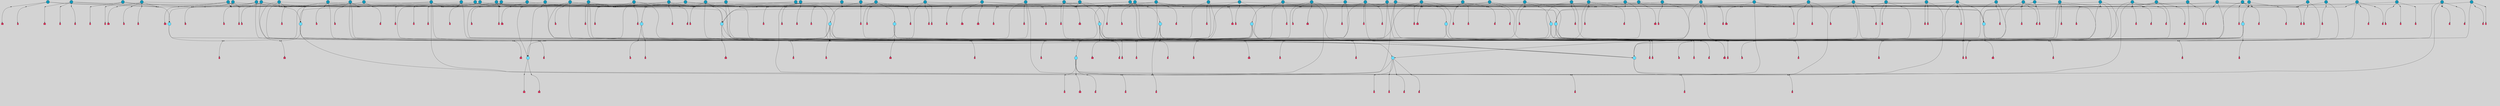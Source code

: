 // File exported with GEGELATI v1.3.1
// On the 2024-04-08 17:47:07
// With the File::TPGGraphDotExporter
digraph{
	graph[pad = "0.212, 0.055" bgcolor = lightgray]
	node[shape=circle style = filled label = ""]
		T3 [fillcolor="#66ddff"]
		T7 [fillcolor="#66ddff"]
		T9 [fillcolor="#66ddff"]
		T11 [fillcolor="#66ddff"]
		T24 [fillcolor="#66ddff"]
		T27 [fillcolor="#66ddff"]
		T54 [fillcolor="#66ddff"]
		T59 [fillcolor="#66ddff"]
		T82 [fillcolor="#1199bb"]
		T90 [fillcolor="#66ddff"]
		T95 [fillcolor="#66ddff"]
		T111 [fillcolor="#1199bb"]
		T116 [fillcolor="#1199bb"]
		T129 [fillcolor="#66ddff"]
		T130 [fillcolor="#66ddff"]
		T148 [fillcolor="#1199bb"]
		T150 [fillcolor="#66ddff"]
		T159 [fillcolor="#1199bb"]
		T163 [fillcolor="#66ddff"]
		T175 [fillcolor="#1199bb"]
		T179 [fillcolor="#1199bb"]
		T183 [fillcolor="#1199bb"]
		T185 [fillcolor="#1199bb"]
		T193 [fillcolor="#1199bb"]
		T194 [fillcolor="#1199bb"]
		T197 [fillcolor="#1199bb"]
		T200 [fillcolor="#1199bb"]
		T201 [fillcolor="#1199bb"]
		T203 [fillcolor="#1199bb"]
		T209 [fillcolor="#1199bb"]
		T210 [fillcolor="#1199bb"]
		T211 [fillcolor="#66ddff"]
		T212 [fillcolor="#66ddff"]
		T215 [fillcolor="#66ddff"]
		T217 [fillcolor="#1199bb"]
		T218 [fillcolor="#1199bb"]
		T220 [fillcolor="#1199bb"]
		T222 [fillcolor="#1199bb"]
		T225 [fillcolor="#1199bb"]
		T229 [fillcolor="#1199bb"]
		T230 [fillcolor="#1199bb"]
		T231 [fillcolor="#1199bb"]
		T232 [fillcolor="#1199bb"]
		T237 [fillcolor="#66ddff"]
		T243 [fillcolor="#1199bb"]
		T244 [fillcolor="#1199bb"]
		T245 [fillcolor="#1199bb"]
		T246 [fillcolor="#1199bb"]
		T247 [fillcolor="#1199bb"]
		T250 [fillcolor="#1199bb"]
		T253 [fillcolor="#1199bb"]
		T254 [fillcolor="#1199bb"]
		T255 [fillcolor="#1199bb"]
		T258 [fillcolor="#1199bb"]
		T259 [fillcolor="#1199bb"]
		T260 [fillcolor="#1199bb"]
		T261 [fillcolor="#1199bb"]
		T263 [fillcolor="#1199bb"]
		T264 [fillcolor="#1199bb"]
		T265 [fillcolor="#1199bb"]
		T267 [fillcolor="#1199bb"]
		T269 [fillcolor="#1199bb"]
		T270 [fillcolor="#1199bb"]
		T271 [fillcolor="#1199bb"]
		T273 [fillcolor="#1199bb"]
		T279 [fillcolor="#1199bb"]
		T280 [fillcolor="#1199bb"]
		T282 [fillcolor="#1199bb"]
		T283 [fillcolor="#1199bb"]
		T284 [fillcolor="#1199bb"]
		T285 [fillcolor="#1199bb"]
		T286 [fillcolor="#1199bb"]
		T287 [fillcolor="#1199bb"]
		T288 [fillcolor="#1199bb"]
		T290 [fillcolor="#1199bb"]
		T291 [fillcolor="#1199bb"]
		T293 [fillcolor="#1199bb"]
		T294 [fillcolor="#1199bb"]
		T295 [fillcolor="#1199bb"]
		T296 [fillcolor="#1199bb"]
		T297 [fillcolor="#1199bb"]
		T298 [fillcolor="#1199bb"]
		T299 [fillcolor="#1199bb"]
		T300 [fillcolor="#1199bb"]
		T301 [fillcolor="#1199bb"]
		T302 [fillcolor="#1199bb"]
		T303 [fillcolor="#1199bb"]
		T304 [fillcolor="#1199bb"]
		T305 [fillcolor="#1199bb"]
		T306 [fillcolor="#1199bb"]
		T307 [fillcolor="#1199bb"]
		T308 [fillcolor="#1199bb"]
		T309 [fillcolor="#1199bb"]
		T310 [fillcolor="#1199bb"]
		T311 [fillcolor="#1199bb"]
		T312 [fillcolor="#1199bb"]
		T313 [fillcolor="#1199bb"]
		T314 [fillcolor="#1199bb"]
		T315 [fillcolor="#1199bb"]
		P1444 [fillcolor="#cccccc" shape=point] //6|
		I1444 [shape=box style=invis label="6|1&2|6#1|7&#92;n10|7&2|0#1|5&#92;n9|4&0|1#2|2&#92;n8|6&0|0#1|0&#92;n"]
		P1444 -> I1444[style=invis]
		A1250 [fillcolor="#ff3366" shape=box margin=0.03 width=0 height=0 label="3"]
		T3 -> P1444 -> A1250
		P1445 [fillcolor="#cccccc" shape=point] //3|
		I1445 [shape=box style=invis label="7|6&2|4#0|2&#92;n10|3&2|7#1|4&#92;n11|6&0|4#0|1&#92;n7|1&0|0#2|6&#92;n7|6&0|3#2|6&#92;n4|0&2|6#0|1&#92;n4|4&2|5#0|2&#92;n4|6&0|4#2|7&#92;n10|0&2|3#1|5&#92;n2|6&0|5#0|2&#92;n1|0&2|3#0|7&#92;n1|6&2|0#0|5&#92;n6|2&0|1#0|7&#92;n9|2&0|3#2|7&#92;n5|3&0|6#0|6&#92;n1|7&2|5#2|3&#92;n8|1&2|7#0|6&#92;n1|0&2|5#2|1&#92;n7|1&2|2#2|5&#92;n7|4&2|6#0|3&#92;n"]
		P1445 -> I1445[style=invis]
		A1251 [fillcolor="#ff3366" shape=box margin=0.03 width=0 height=0 label="4"]
		T3 -> P1445 -> A1251
		P1446 [fillcolor="#cccccc" shape=point] //-3|
		I1446 [shape=box style=invis label="1|6&2|7#0|7&#92;n10|2&0|7#1|3&#92;n9|6&2|7#2|2&#92;n5|3&0|7#0|7&#92;n1|6&2|3#0|0&#92;n2|3&2|3#2|2&#92;n5|1&2|6#0|6&#92;n"]
		P1446 -> I1446[style=invis]
		A1252 [fillcolor="#ff3366" shape=box margin=0.03 width=0 height=0 label="7"]
		T7 -> P1446 -> A1252
		P1447 [fillcolor="#cccccc" shape=point] //5|
		I1447 [shape=box style=invis label="0|5&2|3#0|1&#92;n0|6&2|1#2|4&#92;n6|2&2|6#0|7&#92;n7|4&0|3#0|1&#92;n5|4&0|7#1|6&#92;n9|1&0|5#2|2&#92;n6|3&2|3#1|7&#92;n11|7&2|4#1|6&#92;n2|5&0|1#0|0&#92;n4|7&0|0#0|2&#92;n6|2&0|6#0|0&#92;n2|1&2|6#2|4&#92;n10|0&2|0#1|0&#92;n6|6&2|4#0|6&#92;n"]
		P1447 -> I1447[style=invis]
		A1253 [fillcolor="#ff3366" shape=box margin=0.03 width=0 height=0 label="8"]
		T7 -> P1447 -> A1253
		P1448 [fillcolor="#cccccc" shape=point] //-6|
		I1448 [shape=box style=invis label="11|1&0|7#2|0&#92;n10|4&0|1#1|0&#92;n4|3&2|4#2|1&#92;n0|5&2|0#0|0&#92;n6|1&0|0#0|3&#92;n8|2&2|0#0|4&#92;n11|4&2|0#1|6&#92;n7|0&2|6#2|3&#92;n5|3&2|6#2|0&#92;n2|0&2|0#0|4&#92;n"]
		P1448 -> I1448[style=invis]
		A1254 [fillcolor="#ff3366" shape=box margin=0.03 width=0 height=0 label="9"]
		T9 -> P1448 -> A1254
		P1449 [fillcolor="#cccccc" shape=point] //2|
		I1449 [shape=box style=invis label="6|3&2|7#1|4&#92;n8|6&0|0#2|5&#92;n2|1&0|2#0|3&#92;n8|7&0|6#0|4&#92;n2|1&2|0#0|1&#92;n0|0&2|2#2|3&#92;n6|6&0|7#2|1&#92;n6|1&0|7#2|6&#92;n5|4&2|7#0|4&#92;n0|3&0|4#2|0&#92;n11|0&2|0#2|5&#92;n4|5&2|5#2|4&#92;n5|7&0|6#0|4&#92;n9|7&2|5#0|3&#92;n5|4&2|1#0|3&#92;n5|3&0|1#1|7&#92;n0|4&0|3#2|5&#92;n"]
		P1449 -> I1449[style=invis]
		A1255 [fillcolor="#ff3366" shape=box margin=0.03 width=0 height=0 label="10"]
		T9 -> P1449 -> A1255
		P1450 [fillcolor="#cccccc" shape=point] //6|
		I1450 [shape=box style=invis label="3|0&2|7#2|2&#92;n3|2&0|4#2|5&#92;n5|1&0|2#1|0&#92;n8|7&0|1#2|0&#92;n8|5&0|3#0|6&#92;n0|2&0|2#2|3&#92;n1|5&2|5#0|5&#92;n5|6&0|6#0|7&#92;n6|7&0|0#2|6&#92;n1|2&2|3#0|0&#92;n7|7&2|3#0|4&#92;n0|7&2|7#0|6&#92;n1|0&2|2#2|7&#92;n4|4&0|1#0|0&#92;n"]
		P1450 -> I1450[style=invis]
		A1256 [fillcolor="#ff3366" shape=box margin=0.03 width=0 height=0 label="11"]
		T11 -> P1450 -> A1256
		P1451 [fillcolor="#cccccc" shape=point] //-4|
		I1451 [shape=box style=invis label="4|1&0|4#2|6&#92;n1|2&2|2#2|0&#92;n1|2&2|0#0|6&#92;n8|4&2|3#2|5&#92;n5|5&2|1#1|0&#92;n"]
		P1451 -> I1451[style=invis]
		A1257 [fillcolor="#ff3366" shape=box margin=0.03 width=0 height=0 label="12"]
		T11 -> P1451 -> A1257
		P1452 [fillcolor="#cccccc" shape=point] //1|
		I1452 [shape=box style=invis label="5|1&0|6#2|7&#92;n2|4&0|4#2|2&#92;n0|6&0|5#0|4&#92;n10|6&2|5#1|6&#92;n9|3&0|1#1|7&#92;n10|3&2|2#1|0&#92;n5|0&0|0#2|1&#92;n11|3&2|3#1|5&#92;n10|3&0|1#1|0&#92;n2|4&0|1#0|1&#92;n0|2&0|3#2|4&#92;n9|2&2|1#2|5&#92;n11|7&2|6#2|6&#92;n"]
		P1452 -> I1452[style=invis]
		T24 -> P1452 -> T7
		P1453 [fillcolor="#cccccc" shape=point] //5|
		I1453 [shape=box style=invis label="3|0&2|0#0|1&#92;n3|0&0|7#0|1&#92;n5|3&0|2#2|6&#92;n4|4&2|4#2|6&#92;n11|2&0|7#1|6&#92;n2|7&2|2#2|5&#92;n9|3&2|6#2|7&#92;n7|7&0|0#0|4&#92;n6|1&2|4#2|3&#92;n5|4&2|0#1|6&#92;n1|3&0|7#0|4&#92;n"]
		P1453 -> I1453[style=invis]
		A1258 [fillcolor="#ff3366" shape=box margin=0.03 width=0 height=0 label="7"]
		T24 -> P1453 -> A1258
		P1454 [fillcolor="#cccccc" shape=point] //-2|
		I1454 [shape=box style=invis label="4|1&0|4#0|3&#92;n4|2&0|5#2|0&#92;n5|5&2|6#0|5&#92;n1|4&0|1#0|2&#92;n6|3&2|7#1|5&#92;n0|4&2|0#0|3&#92;n8|5&2|5#1|2&#92;n10|7&2|7#1|1&#92;n3|4&0|0#2|1&#92;n3|6&2|5#2|5&#92;n8|3&0|1#0|7&#92;n10|0&2|7#1|3&#92;n4|1&2|4#0|1&#92;n9|3&2|0#0|4&#92;n3|6&2|0#0|4&#92;n1|2&0|6#2|1&#92;n4|0&2|1#2|2&#92;n"]
		P1454 -> I1454[style=invis]
		A1259 [fillcolor="#ff3366" shape=box margin=0.03 width=0 height=0 label="14"]
		T24 -> P1454 -> A1259
		P1455 [fillcolor="#cccccc" shape=point] //2|
		I1455 [shape=box style=invis label="9|1&2|3#0|1&#92;n5|2&2|0#2|4&#92;n3|6&2|5#2|7&#92;n7|0&2|5#0|4&#92;n1|2&0|3#0|5&#92;n7|3&2|7#0|0&#92;n"]
		P1455 -> I1455[style=invis]
		A1260 [fillcolor="#ff3366" shape=box margin=0.03 width=0 height=0 label="2"]
		T27 -> P1455 -> A1260
		P1456 [fillcolor="#cccccc" shape=point] //-6|
		I1456 [shape=box style=invis label="7|5&0|4#0|4&#92;n11|0&2|5#2|1&#92;n"]
		P1456 -> I1456[style=invis]
		A1261 [fillcolor="#ff3366" shape=box margin=0.03 width=0 height=0 label="3"]
		T27 -> P1456 -> A1261
		T27 -> P1445
		P1457 [fillcolor="#cccccc" shape=point] //0|
		I1457 [shape=box style=invis label="2|5&0|1#0|6&#92;n6|1&2|2#2|7&#92;n8|0&0|3#1|4&#92;n4|3&2|5#2|4&#92;n8|1&2|4#0|0&#92;n6|6&0|1#2|6&#92;n11|7&2|4#2|5&#92;n6|2&2|4#0|2&#92;n8|5&2|4#2|4&#92;n2|1&2|1#2|2&#92;n2|7&2|5#2|6&#92;n9|7&0|5#0|4&#92;n1|2&0|5#2|6&#92;n4|2&2|3#2|7&#92;n3|3&2|1#0|2&#92;n"]
		P1457 -> I1457[style=invis]
		A1262 [fillcolor="#ff3366" shape=box margin=0.03 width=0 height=0 label="5"]
		T27 -> P1457 -> A1262
		P1458 [fillcolor="#cccccc" shape=point] //0|
		I1458 [shape=box style=invis label="4|0&0|3#2|7&#92;n10|2&0|3#1|7&#92;n3|5&0|2#0|3&#92;n4|5&0|0#2|1&#92;n10|7&2|0#1|2&#92;n5|3&2|3#1|6&#92;n9|5&2|0#0|4&#92;n5|4&2|7#0|2&#92;n10|3&2|7#1|4&#92;n7|2&0|1#2|6&#92;n8|6&0|5#0|5&#92;n8|7&2|3#0|5&#92;n2|6&2|4#0|0&#92;n"]
		P1458 -> I1458[style=invis]
		A1263 [fillcolor="#ff3366" shape=box margin=0.03 width=0 height=0 label="5"]
		T27 -> P1458 -> A1263
		P1459 [fillcolor="#cccccc" shape=point] //8|
		I1459 [shape=box style=invis label="9|0&0|1#2|0&#92;n10|1&2|5#1|4&#92;n8|2&2|6#0|4&#92;n2|4&2|5#2|3&#92;n4|2&2|2#0|2&#92;n7|5&0|2#0|0&#92;n8|2&2|1#1|3&#92;n8|7&0|7#2|1&#92;n1|1&0|0#0|7&#92;n5|6&2|5#1|0&#92;n6|6&2|5#0|0&#92;n11|4&0|3#2|6&#92;n4|2&2|4#0|7&#92;n5|6&0|1#2|0&#92;n11|3&0|2#0|7&#92;n"]
		P1459 -> I1459[style=invis]
		A1264 [fillcolor="#ff3366" shape=box margin=0.03 width=0 height=0 label="6"]
		T54 -> P1459 -> A1264
		T54 -> P1453
		P1460 [fillcolor="#cccccc" shape=point] //-10|
		I1460 [shape=box style=invis label="3|6&0|0#0|4&#92;n4|1&2|4#0|1&#92;n5|1&0|1#0|4&#92;n5|5&2|6#0|5&#92;n6|5&0|6#0|3&#92;n11|1&2|0#0|1&#92;n0|7&2|0#0|3&#92;n1|2&0|6#0|1&#92;n8|0&0|4#2|0&#92;n0|4&0|7#2|7&#92;n7|0&2|7#1|3&#92;n3|1&0|5#2|5&#92;n5|1&0|4#0|3&#92;n2|2&0|2#0|0&#92;n8|3&0|1#0|7&#92;n3|0&0|3#0|5&#92;n7|2&0|5#2|0&#92;n6|3&2|7#1|5&#92;n4|7&2|7#2|1&#92;n"]
		P1460 -> I1460[style=invis]
		A1265 [fillcolor="#ff3366" shape=box margin=0.03 width=0 height=0 label="14"]
		T54 -> P1460 -> A1265
		T54 -> P1447
		P1461 [fillcolor="#cccccc" shape=point] //8|
		I1461 [shape=box style=invis label="9|0&0|1#2|0&#92;n10|1&2|5#1|4&#92;n8|2&2|6#0|4&#92;n4|5&0|3#0|1&#92;n2|4&2|5#2|3&#92;n4|2&2|2#0|2&#92;n7|5&0|2#0|0&#92;n8|2&2|1#1|3&#92;n8|7&0|7#2|1&#92;n1|1&0|0#0|7&#92;n5|6&2|5#1|0&#92;n6|3&2|5#0|0&#92;n11|4&0|3#2|6&#92;n1|2&2|4#0|7&#92;n5|6&0|1#2|0&#92;n11|3&0|2#0|7&#92;n"]
		P1461 -> I1461[style=invis]
		A1266 [fillcolor="#ff3366" shape=box margin=0.03 width=0 height=0 label="6"]
		T59 -> P1461 -> A1266
		T59 -> P1453
		T59 -> P1448
		T59 -> P1453
		P1462 [fillcolor="#cccccc" shape=point] //6|
		I1462 [shape=box style=invis label="7|0&2|5#1|2&#92;n10|6&2|1#1|3&#92;n7|5&0|2#0|7&#92;n10|7&0|1#1|5&#92;n4|6&2|5#0|5&#92;n4|4&0|7#2|7&#92;n"]
		P1462 -> I1462[style=invis]
		A1267 [fillcolor="#ff3366" shape=box margin=0.03 width=0 height=0 label="7"]
		T82 -> P1462 -> A1267
		P1463 [fillcolor="#cccccc" shape=point] //6|
		I1463 [shape=box style=invis label="0|5&2|3#0|1&#92;n0|6&2|1#2|4&#92;n9|1&0|5#2|2&#92;n7|4&0|3#0|1&#92;n5|4&0|7#1|6&#92;n2|5&0|1#0|0&#92;n6|3&2|3#1|7&#92;n11|7&2|4#1|6&#92;n6|2&2|6#0|1&#92;n4|7&0|0#0|2&#92;n6|2&0|6#0|0&#92;n9|1&2|6#2|4&#92;n10|0&2|0#1|0&#92;n6|6&2|4#0|6&#92;n"]
		P1463 -> I1463[style=invis]
		A1268 [fillcolor="#ff3366" shape=box margin=0.03 width=0 height=0 label="8"]
		T82 -> P1463 -> A1268
		T82 -> P1448
		P1464 [fillcolor="#cccccc" shape=point] //-2|
		I1464 [shape=box style=invis label="8|4&2|1#2|5&#92;n4|1&0|7#2|1&#92;n5|7&2|3#2|2&#92;n10|4&2|5#1|7&#92;n10|0&2|6#1|3&#92;n4|5&2|7#0|6&#92;n9|5&2|4#0|4&#92;n2|4&0|5#0|7&#92;n11|1&2|4#2|6&#92;n5|6&0|7#1|2&#92;n2|7&2|7#2|6&#92;n5|2&0|5#1|5&#92;n3|0&0|6#0|2&#92;n4|0&0|4#2|4&#92;n4|4&2|6#0|7&#92;n10|6&2|0#1|4&#92;n9|7&0|3#1|4&#92;n1|4&2|6#0|3&#92;n11|5&2|6#0|3&#92;n0|3&0|5#0|1&#92;n"]
		P1464 -> I1464[style=invis]
		A1269 [fillcolor="#ff3366" shape=box margin=0.03 width=0 height=0 label="13"]
		T90 -> P1464 -> A1269
		P1465 [fillcolor="#cccccc" shape=point] //4|
		I1465 [shape=box style=invis label="7|1&2|6#1|3&#92;n10|1&0|3#1|6&#92;n8|5&2|3#2|1&#92;n11|5&0|0#2|6&#92;n4|1&0|6#0|0&#92;n11|1&0|2#0|3&#92;n2|0&2|1#0|7&#92;n"]
		P1465 -> I1465[style=invis]
		A1270 [fillcolor="#ff3366" shape=box margin=0.03 width=0 height=0 label="2"]
		T90 -> P1465 -> A1270
		P1466 [fillcolor="#cccccc" shape=point] //7|
		I1466 [shape=box style=invis label="10|3&0|1#1|4&#92;n4|6&0|0#0|2&#92;n4|5&0|6#0|0&#92;n4|3&0|6#2|1&#92;n7|0&0|3#1|2&#92;n4|7&0|6#0|5&#92;n7|6&0|7#0|6&#92;n6|6&0|0#0|3&#92;n11|1&0|4#2|5&#92;n10|2&0|3#1|2&#92;n"]
		P1466 -> I1466[style=invis]
		A1271 [fillcolor="#ff3366" shape=box margin=0.03 width=0 height=0 label="4"]
		T90 -> P1466 -> A1271
		P1467 [fillcolor="#cccccc" shape=point] //-3|
		I1467 [shape=box style=invis label="8|1&2|3#0|5&#92;n0|6&0|5#0|5&#92;n3|7&2|1#0|6&#92;n3|5&0|1#0|0&#92;n9|5&2|0#0|4&#92;n3|5&0|2#0|3&#92;n10|6&2|4#1|0&#92;n9|4&2|7#2|6&#92;n1|7&2|5#2|2&#92;n"]
		P1467 -> I1467[style=invis]
		A1272 [fillcolor="#ff3366" shape=box margin=0.03 width=0 height=0 label="5"]
		T90 -> P1467 -> A1272
		P1468 [fillcolor="#cccccc" shape=point] //-7|
		I1468 [shape=box style=invis label="3|0&2|0#0|1&#92;n1|1&0|2#0|4&#92;n11|2&0|7#1|6&#92;n9|7&0|0#0|4&#92;n3|0&0|7#0|1&#92;n9|3&2|6#2|7&#92;n5|3&0|2#2|6&#92;n6|1&2|4#2|3&#92;n5|4&2|0#1|6&#92;n1|3&0|7#0|7&#92;n"]
		P1468 -> I1468[style=invis]
		A1273 [fillcolor="#ff3366" shape=box margin=0.03 width=0 height=0 label="7"]
		T90 -> P1468 -> A1273
		P1469 [fillcolor="#cccccc" shape=point] //4|
		I1469 [shape=box style=invis label="4|3&0|6#0|3&#92;n5|7&2|3#2|2&#92;n5|6&0|7#1|2&#92;n1|4&2|6#0|3&#92;n8|4&2|1#2|5&#92;n9|5&2|4#1|4&#92;n2|4&0|5#0|7&#92;n10|0&0|6#1|3&#92;n3|0&0|6#0|2&#92;n2|7&2|7#2|6&#92;n5|2&0|5#1|5&#92;n10|4&2|5#1|7&#92;n4|0&0|4#2|4&#92;n11|1&0|4#2|6&#92;n10|6&2|0#1|4&#92;n9|7&0|3#1|4&#92;n4|5&2|7#0|6&#92;n11|5&2|6#2|3&#92;n0|3&0|5#0|1&#92;n"]
		P1469 -> I1469[style=invis]
		A1274 [fillcolor="#ff3366" shape=box margin=0.03 width=0 height=0 label="13"]
		T95 -> P1469 -> A1274
		P1470 [fillcolor="#cccccc" shape=point] //8|
		I1470 [shape=box style=invis label="9|7&0|5#2|5&#92;n3|3&2|3#0|2&#92;n9|5&2|2#1|0&#92;n2|3&0|6#0|3&#92;n4|4&2|5#2|7&#92;n11|3&2|0#1|5&#92;n6|6&2|1#2|2&#92;n4|6&0|1#2|2&#92;n2|5&2|7#2|2&#92;n7|7&2|2#2|3&#92;n6|5&0|3#2|6&#92;n6|7&0|6#0|2&#92;n"]
		P1470 -> I1470[style=invis]
		A1275 [fillcolor="#ff3366" shape=box margin=0.03 width=0 height=0 label="14"]
		T95 -> P1470 -> A1275
		P1471 [fillcolor="#cccccc" shape=point] //2|
		I1471 [shape=box style=invis label="4|1&0|4#2|6&#92;n5|5&2|1#1|0&#92;n1|0&2|0#0|6&#92;n8|4&2|3#2|5&#92;n"]
		P1471 -> I1471[style=invis]
		T95 -> P1471 -> T11
		P1472 [fillcolor="#cccccc" shape=point] //-9|
		I1472 [shape=box style=invis label="2|0&2|0#2|1&#92;n4|4&2|4#2|6&#92;n9|1&0|3#1|7&#92;n5|3&0|2#2|6&#92;n2|7&2|2#2|5&#92;n5|4&2|0#1|6&#92;n3|0&0|7#0|1&#92;n1|3&0|7#0|4&#92;n11|6&2|2#0|7&#92;n7|7&0|0#0|4&#92;n11|0&0|7#1|6&#92;n9|3&2|6#2|7&#92;n"]
		P1472 -> I1472[style=invis]
		A1276 [fillcolor="#ff3366" shape=box margin=0.03 width=0 height=0 label="7"]
		T95 -> P1472 -> A1276
		P1473 [fillcolor="#cccccc" shape=point] //-8|
		I1473 [shape=box style=invis label="7|5&0|4#2|4&#92;n"]
		P1473 -> I1473[style=invis]
		A1277 [fillcolor="#ff3366" shape=box margin=0.03 width=0 height=0 label="3"]
		T95 -> P1473 -> A1277
		P1474 [fillcolor="#cccccc" shape=point] //-5|
		I1474 [shape=box style=invis label="0|0&2|3#0|2&#92;n10|5&0|6#1|3&#92;n7|3&0|6#2|3&#92;n3|4&0|6#0|6&#92;n10|5&0|2#1|1&#92;n5|0&0|1#0|3&#92;n6|6&2|5#1|5&#92;n7|4&0|2#1|7&#92;n5|7&0|1#2|5&#92;n1|5&0|0#0|3&#92;n7|5&2|1#2|6&#92;n9|0&0|2#0|0&#92;n4|0&2|4#0|0&#92;n4|6&0|0#2|3&#92;n3|1&0|6#2|5&#92;n7|7&2|1#2|3&#92;n9|4&2|2#0|6&#92;n"]
		P1474 -> I1474[style=invis]
		T111 -> P1474 -> T9
		P1475 [fillcolor="#cccccc" shape=point] //7|
		I1475 [shape=box style=invis label="7|4&2|1#2|0&#92;n4|1&2|4#2|3&#92;n5|0&2|0#2|2&#92;n6|1&2|4#2|6&#92;n"]
		P1475 -> I1475[style=invis]
		A1278 [fillcolor="#ff3366" shape=box margin=0.03 width=0 height=0 label="9"]
		T111 -> P1475 -> A1278
		P1476 [fillcolor="#cccccc" shape=point] //2|
		I1476 [shape=box style=invis label="3|0&2|0#0|1&#92;n11|2&0|7#1|6&#92;n8|7&2|4#0|5&#92;n5|3&0|2#2|6&#92;n4|4&2|4#2|6&#92;n3|0&0|7#0|1&#92;n2|7&2|2#2|5&#92;n9|3&2|6#2|7&#92;n7|7&0|0#0|4&#92;n6|1&2|4#1|3&#92;n5|4&2|0#1|6&#92;n1|3&0|7#0|4&#92;n"]
		P1476 -> I1476[style=invis]
		A1279 [fillcolor="#ff3366" shape=box margin=0.03 width=0 height=0 label="7"]
		T111 -> P1476 -> A1279
		T111 -> P1448
		P1477 [fillcolor="#cccccc" shape=point] //-4|
		I1477 [shape=box style=invis label="9|7&0|0#2|0&#92;n6|6&0|5#2|0&#92;n7|3&0|0#0|4&#92;n3|5&0|3#0|3&#92;n9|1&0|1#1|1&#92;n11|5&2|7#1|5&#92;n1|5&2|5#0|2&#92;n6|0&0|6#2|5&#92;n0|3&2|4#2|5&#92;n1|6&2|5#2|2&#92;n9|5&2|1#2|2&#92;n"]
		P1477 -> I1477[style=invis]
		T116 -> P1477 -> T9
		P1478 [fillcolor="#cccccc" shape=point] //4|
		I1478 [shape=box style=invis label="9|2&0|6#2|1&#92;n11|5&0|1#2|0&#92;n2|4&0|4#2|1&#92;n5|0&2|4#0|2&#92;n"]
		P1478 -> I1478[style=invis]
		A1280 [fillcolor="#ff3366" shape=box margin=0.03 width=0 height=0 label="3"]
		T116 -> P1478 -> A1280
		P1479 [fillcolor="#cccccc" shape=point] //-2|
		I1479 [shape=box style=invis label="5|2&2|0#2|4&#92;n9|1&2|3#0|1&#92;n3|6&2|5#2|7&#92;n7|0&2|1#0|4&#92;n1|2&0|3#0|5&#92;n7|3&2|7#0|0&#92;n"]
		P1479 -> I1479[style=invis]
		A1281 [fillcolor="#ff3366" shape=box margin=0.03 width=0 height=0 label="2"]
		T116 -> P1479 -> A1281
		T116 -> P1445
		T116 -> P1458
		T129 -> P1459
		T129 -> P1453
		P1480 [fillcolor="#cccccc" shape=point] //10|
		I1480 [shape=box style=invis label="4|5&2|7#2|1&#92;n1|7&2|3#0|6&#92;n3|5&2|2#0|3&#92;n10|3&0|7#1|4&#92;n7|1&0|4#2|6&#92;n10|2&0|3#1|7&#92;n9|5&2|0#0|4&#92;n4|0&0|3#2|7&#92;n11|4&2|6#1|2&#92;n5|4&2|7#0|2&#92;n2|6&2|4#0|0&#92;n6|5&0|7#2|1&#92;n5|3&2|3#1|6&#92;n10|7&2|0#1|2&#92;n"]
		P1480 -> I1480[style=invis]
		A1282 [fillcolor="#ff3366" shape=box margin=0.03 width=0 height=0 label="5"]
		T129 -> P1480 -> A1282
		P1481 [fillcolor="#cccccc" shape=point] //5|
		I1481 [shape=box style=invis label="9|4&2|3#1|3&#92;n0|4&2|4#0|5&#92;n6|1&2|6#2|5&#92;n4|0&0|5#2|0&#92;n"]
		P1481 -> I1481[style=invis]
		A1283 [fillcolor="#ff3366" shape=box margin=0.03 width=0 height=0 label="7"]
		T129 -> P1481 -> A1283
		P1482 [fillcolor="#cccccc" shape=point] //6|
		I1482 [shape=box style=invis label="9|4&2|7#0|6&#92;n8|4&0|1#1|0&#92;n1|3&0|0#2|1&#92;n2|4&0|6#2|2&#92;n5|1&2|5#0|7&#92;n3|0&0|3#2|6&#92;n2|2&2|6#0|2&#92;n8|4&0|4#2|2&#92;n5|1&2|4#0|3&#92;n9|4&0|6#0|6&#92;n5|0&2|2#1|5&#92;n11|7&0|0#1|1&#92;n0|4&0|3#0|3&#92;n7|7&2|4#2|5&#92;n1|5&0|1#2|1&#92;n"]
		P1482 -> I1482[style=invis]
		A1284 [fillcolor="#ff3366" shape=box margin=0.03 width=0 height=0 label="1"]
		T129 -> P1482 -> A1284
		P1483 [fillcolor="#cccccc" shape=point] //-5|
		I1483 [shape=box style=invis label="10|6&2|5#1|6&#92;n9|3&0|1#1|7&#92;n2|4&0|1#0|1&#92;n11|3&0|7#1|6&#92;n5|1&0|6#2|7&#92;n8|0&0|0#0|1&#92;n0|6&0|7#0|4&#92;n6|7&2|6#2|6&#92;n11|0&2|3#0|5&#92;n"]
		P1483 -> I1483[style=invis]
		T130 -> P1483 -> T7
		P1484 [fillcolor="#cccccc" shape=point] //9|
		I1484 [shape=box style=invis label="9|0&2|4#1|2&#92;n10|3&0|5#1|7&#92;n"]
		P1484 -> I1484[style=invis]
		A1285 [fillcolor="#ff3366" shape=box margin=0.03 width=0 height=0 label="3"]
		T130 -> P1484 -> A1285
		T130 -> P1465
		P1485 [fillcolor="#cccccc" shape=point] //-10|
		I1485 [shape=box style=invis label="8|4&0|2#0|1&#92;n5|3&2|6#2|7&#92;n3|1&2|7#0|6&#92;n4|7&0|4#0|2&#92;n1|7&2|6#0|4&#92;n10|5&2|1#1|5&#92;n4|0&0|7#0|7&#92;n6|6&0|0#0|1&#92;n10|4&2|1#1|0&#92;n"]
		P1485 -> I1485[style=invis]
		A1286 [fillcolor="#ff3366" shape=box margin=0.03 width=0 height=0 label="5"]
		T130 -> P1485 -> A1286
		P1486 [fillcolor="#cccccc" shape=point] //-1|
		I1486 [shape=box style=invis label="11|7&2|0#1|7&#92;n1|5&2|4#2|4&#92;n4|3&0|1#0|5&#92;n1|6&0|0#0|4&#92;n8|6&2|4#0|0&#92;n4|0&0|0#0|5&#92;n10|4&2|0#1|0&#92;n9|6&2|5#1|3&#92;n0|7&2|1#0|5&#92;n0|6&2|3#2|0&#92;n4|4&0|5#0|1&#92;n"]
		P1486 -> I1486[style=invis]
		A1287 [fillcolor="#ff3366" shape=box margin=0.03 width=0 height=0 label="12"]
		T148 -> P1486 -> A1287
		P1487 [fillcolor="#cccccc" shape=point] //1|
		I1487 [shape=box style=invis label="2|2&2|3#0|2&#92;n2|2&0|5#2|5&#92;n8|4&0|1#1|0&#92;n9|7&0|6#0|3&#92;n5|1&2|2#0|7&#92;n10|7&0|7#1|3&#92;n7|7&2|4#2|5&#92;n5|5&0|2#2|1&#92;n2|6&2|2#0|0&#92;n9|3&2|2#2|0&#92;n0|6&0|6#2|2&#92;n7|7&0|1#2|3&#92;n3|6&0|1#0|5&#92;n1|5&0|1#2|7&#92;n"]
		P1487 -> I1487[style=invis]
		A1288 [fillcolor="#ff3366" shape=box margin=0.03 width=0 height=0 label="1"]
		T148 -> P1487 -> A1288
		P1488 [fillcolor="#cccccc" shape=point] //-9|
		I1488 [shape=box style=invis label="4|7&2|6#0|5&#92;n11|3&0|2#2|6&#92;n10|2&2|4#1|6&#92;n3|0&2|6#2|7&#92;n4|3&0|5#0|7&#92;n2|3&0|7#0|7&#92;n10|6&0|7#1|5&#92;n10|1&2|2#1|1&#92;n1|7&0|3#2|6&#92;n"]
		P1488 -> I1488[style=invis]
		A1289 [fillcolor="#ff3366" shape=box margin=0.03 width=0 height=0 label="4"]
		T148 -> P1488 -> A1289
		P1489 [fillcolor="#cccccc" shape=point] //7|
		I1489 [shape=box style=invis label="7|2&0|4#1|3&#92;n7|7&0|0#0|4&#92;n4|4&2|4#2|6&#92;n2|3&2|2#2|5&#92;n8|0&0|2#2|1&#92;n9|3&2|6#2|7&#92;n6|4&2|4#2|3&#92;n3|3&2|0#0|1&#92;n6|4&2|0#1|6&#92;n5|3&0|7#0|4&#92;n"]
		P1489 -> I1489[style=invis]
		A1290 [fillcolor="#ff3366" shape=box margin=0.03 width=0 height=0 label="7"]
		T148 -> P1489 -> A1290
		P1490 [fillcolor="#cccccc" shape=point] //-6|
		I1490 [shape=box style=invis label="9|0&2|0#0|1&#92;n3|2&0|2#0|3&#92;n5|4&0|5#1|7&#92;n2|1&0|4#0|3&#92;n9|2&2|0#2|4&#92;n7|6&0|4#0|2&#92;n2|3&0|6#2|6&#92;n1|2&0|3#2|0&#92;n"]
		P1490 -> I1490[style=invis]
		T148 -> P1490 -> T54
		P1491 [fillcolor="#cccccc" shape=point] //-3|
		I1491 [shape=box style=invis label="2|6&0|0#0|7&#92;n9|6&2|0#0|6&#92;n3|0&0|5#0|1&#92;n5|5&0|4#0|3&#92;n6|1&2|4#2|3&#92;n2|7&2|2#2|5&#92;n5|3&0|2#2|6&#92;n7|7&0|0#0|4&#92;n5|4&2|0#1|6&#92;n9|3&2|6#2|7&#92;n1|3&0|7#0|4&#92;n"]
		P1491 -> I1491[style=invis]
		A1291 [fillcolor="#ff3366" shape=box margin=0.03 width=0 height=0 label="7"]
		T150 -> P1491 -> A1291
		P1492 [fillcolor="#cccccc" shape=point] //4|
		I1492 [shape=box style=invis label="6|0&0|7#1|0&#92;n8|6&2|6#2|7&#92;n"]
		P1492 -> I1492[style=invis]
		A1292 [fillcolor="#ff3366" shape=box margin=0.03 width=0 height=0 label="3"]
		T150 -> P1492 -> A1292
		P1493 [fillcolor="#cccccc" shape=point] //0|
		I1493 [shape=box style=invis label="2|5&0|1#0|6&#92;n6|1&2|2#2|7&#92;n8|0&0|3#1|4&#92;n11|7&2|4#2|5&#92;n8|1&2|4#0|0&#92;n6|6&0|1#2|6&#92;n7|0&2|4#1|0&#92;n4|1&2|5#2|4&#92;n6|2&2|4#0|2&#92;n8|5&2|4#2|4&#92;n2|1&2|1#2|2&#92;n2|7&2|5#2|6&#92;n9|7&0|5#0|4&#92;n1|2&0|5#2|6&#92;n4|2&2|3#2|7&#92;n3|3&2|1#0|2&#92;n"]
		P1493 -> I1493[style=invis]
		A1293 [fillcolor="#ff3366" shape=box margin=0.03 width=0 height=0 label="5"]
		T150 -> P1493 -> A1293
		T150 -> P1473
		P1494 [fillcolor="#cccccc" shape=point] //7|
		I1494 [shape=box style=invis label="1|6&2|7#0|7&#92;n9|6&2|7#2|2&#92;n10|2&0|7#1|0&#92;n1|6&2|3#0|0&#92;n5|0&2|2#1|1&#92;n2|3&2|3#2|2&#92;n5|1&2|6#0|6&#92;n"]
		P1494 -> I1494[style=invis]
		T150 -> P1494 -> T90
		P1495 [fillcolor="#cccccc" shape=point] //7|
		I1495 [shape=box style=invis label="7|0&2|1#2|0&#92;n9|7&2|1#1|7&#92;n8|2&0|1#1|0&#92;n6|6&0|2#1|1&#92;n2|2&0|5#0|0&#92;n5|7&0|0#2|1&#92;n5|1&2|5#1|5&#92;n4|7&2|4#2|3&#92;n10|5&2|2#1|5&#92;n1|3&2|2#2|0&#92;n10|2&2|6#1|5&#92;n"]
		P1495 -> I1495[style=invis]
		A1294 [fillcolor="#ff3366" shape=box margin=0.03 width=0 height=0 label="1"]
		T159 -> P1495 -> A1294
		P1496 [fillcolor="#cccccc" shape=point] //7|
		I1496 [shape=box style=invis label="7|4&2|7#0|4&#92;n4|6&0|1#2|5&#92;n2|1&2|3#0|0&#92;n4|3&2|0#0|1&#92;n0|0&2|7#2|7&#92;n7|7&0|5#2|3&#92;n5|0&2|1#2|2&#92;n10|0&0|4#1|2&#92;n4|4&0|7#0|0&#92;n6|7&0|2#0|1&#92;n1|4&2|5#0|4&#92;n"]
		P1496 -> I1496[style=invis]
		A1295 [fillcolor="#ff3366" shape=box margin=0.03 width=0 height=0 label="0"]
		T159 -> P1496 -> A1295
		P1497 [fillcolor="#cccccc" shape=point] //5|
		I1497 [shape=box style=invis label="0|5&2|3#0|1&#92;n0|6&2|1#2|4&#92;n6|2&2|6#0|7&#92;n9|0&2|7#1|1&#92;n7|4&0|3#0|1&#92;n11|7&2|4#1|6&#92;n9|1&0|5#2|2&#92;n5|4&0|7#1|6&#92;n2|5&0|1#0|0&#92;n4|7&0|0#0|2&#92;n6|2&0|6#0|0&#92;n2|1&2|6#2|4&#92;n10|0&0|0#1|0&#92;n6|6&2|4#0|6&#92;n"]
		P1497 -> I1497[style=invis]
		T159 -> P1497 -> T129
		T163 -> P1457
		P1498 [fillcolor="#cccccc" shape=point] //-1|
		I1498 [shape=box style=invis label="6|4&0|4#2|4&#92;n4|5&2|5#2|4&#92;n9|7&2|5#0|3&#92;n3|7&2|6#0|6&#92;n8|7&0|6#0|4&#92;n2|1&2|0#0|1&#92;n8|6&0|0#2|5&#92;n2|1&0|2#0|3&#92;n6|1&0|7#2|6&#92;n6|3&0|1#1|6&#92;n5|4&2|7#0|4&#92;n0|7&0|4#2|0&#92;n11|0&2|0#2|5&#92;n3|7&2|0#2|7&#92;n8|3&2|7#1|4&#92;n5|7&0|6#0|4&#92;n0|0&2|3#2|3&#92;n5|4&2|1#0|3&#92;n0|4&0|3#2|5&#92;n"]
		P1498 -> I1498[style=invis]
		A1296 [fillcolor="#ff3366" shape=box margin=0.03 width=0 height=0 label="10"]
		T163 -> P1498 -> A1296
		P1499 [fillcolor="#cccccc" shape=point] //-7|
		I1499 [shape=box style=invis label="6|1&0|2#0|3&#92;n1|2&0|1#2|0&#92;n10|3&2|2#1|1&#92;n0|1&0|2#0|7&#92;n4|6&2|7#2|4&#92;n6|0&2|7#0|6&#92;n"]
		P1499 -> I1499[style=invis]
		A1297 [fillcolor="#ff3366" shape=box margin=0.03 width=0 height=0 label="7"]
		T163 -> P1499 -> A1297
		P1500 [fillcolor="#cccccc" shape=point] //-6|
		I1500 [shape=box style=invis label="11|7&0|1#0|6&#92;n3|5&0|1#0|3&#92;n1|5&0|5#0|6&#92;n1|7&2|5#2|2&#92;n0|0&0|2#2|2&#92;n4|4&0|1#0|5&#92;n6|4&2|2#0|2&#92;n0|6&2|5#0|5&#92;n0|3&2|2#2|6&#92;n"]
		P1500 -> I1500[style=invis]
		A1298 [fillcolor="#ff3366" shape=box margin=0.03 width=0 height=0 label="5"]
		T163 -> P1500 -> A1298
		T163 -> P1469
		P1501 [fillcolor="#cccccc" shape=point] //3|
		I1501 [shape=box style=invis label="4|7&0|7#2|7&#92;n11|5&2|6#0|2&#92;n5|5&2|6#2|0&#92;n3|2&0|6#0|3&#92;n10|2&2|5#1|5&#92;n9|4&2|3#1|5&#92;n2|5&2|7#2|4&#92;n11|3&2|5#1|0&#92;n7|0&0|7#2|1&#92;n1|2&0|5#0|1&#92;n"]
		P1501 -> I1501[style=invis]
		A1299 [fillcolor="#ff3366" shape=box margin=0.03 width=0 height=0 label="5"]
		T175 -> P1501 -> A1299
		P1502 [fillcolor="#cccccc" shape=point] //2|
		I1502 [shape=box style=invis label="7|1&0|6#0|1&#92;n5|2&2|5#1|6&#92;n10|1&2|1#1|1&#92;n4|7&0|4#2|2&#92;n11|7&0|4#2|7&#92;n5|0&0|5#1|7&#92;n8|2&0|5#2|4&#92;n10|0&2|6#1|6&#92;n5|1&0|1#2|3&#92;n1|6&2|0#0|1&#92;n9|6&2|2#1|4&#92;n3|4&2|3#0|0&#92;n10|1&0|1#1|0&#92;n2|2&0|1#2|1&#92;n3|1&2|7#0|3&#92;n"]
		P1502 -> I1502[style=invis]
		A1300 [fillcolor="#ff3366" shape=box margin=0.03 width=0 height=0 label="10"]
		T175 -> P1502 -> A1300
		P1503 [fillcolor="#cccccc" shape=point] //-1|
		I1503 [shape=box style=invis label="1|7&2|1#0|6&#92;n8|1&2|3#0|5&#92;n10|6&2|7#1|0&#92;n1|7&2|5#0|2&#92;n0|3&0|3#2|2&#92;n3|5&0|1#0|0&#92;n3|5&0|2#0|3&#92;n1|5&2|0#0|4&#92;n5|7&2|2#2|5&#92;n4|0&2|3#0|3&#92;n"]
		P1503 -> I1503[style=invis]
		T175 -> P1503 -> T3
		P1504 [fillcolor="#cccccc" shape=point] //-3|
		I1504 [shape=box style=invis label="6|3&2|4#1|4&#92;n5|3&0|1#1|7&#92;n2|1&0|2#2|3&#92;n8|7&0|6#0|4&#92;n2|1&2|0#0|1&#92;n0|0&2|2#2|3&#92;n6|1&0|7#2|6&#92;n5|7&0|2#0|4&#92;n0|3&0|4#2|0&#92;n11|0&2|0#2|5&#92;n6|0&2|0#1|4&#92;n8|6&0|2#2|5&#92;n5|4&2|1#0|3&#92;n9|7&2|5#0|3&#92;n5|4&2|7#0|4&#92;n"]
		P1504 -> I1504[style=invis]
		A1301 [fillcolor="#ff3366" shape=box margin=0.03 width=0 height=0 label="10"]
		T175 -> P1504 -> A1301
		P1505 [fillcolor="#cccccc" shape=point] //4|
		I1505 [shape=box style=invis label="7|1&0|6#0|1&#92;n5|2&2|5#1|6&#92;n10|1&2|1#1|1&#92;n9|6&2|2#1|4&#92;n4|7&0|4#2|2&#92;n9|6&0|4#1|1&#92;n10|0&2|6#1|6&#92;n5|1&0|1#2|3&#92;n1|6&2|0#0|1&#92;n8|2&0|5#2|4&#92;n3|4&2|3#0|0&#92;n10|1&0|5#1|0&#92;n2|2&0|1#2|1&#92;n3|1&2|7#0|3&#92;n"]
		P1505 -> I1505[style=invis]
		A1302 [fillcolor="#ff3366" shape=box margin=0.03 width=0 height=0 label="10"]
		T175 -> P1505 -> A1302
		P1506 [fillcolor="#cccccc" shape=point] //9|
		I1506 [shape=box style=invis label="11|0&2|0#1|1&#92;n3|6&0|6#0|0&#92;n1|4&0|0#2|4&#92;n7|5&2|2#1|3&#92;n11|7&2|6#1|7&#92;n5|2&0|6#1|5&#92;n9|5&0|6#0|3&#92;n2|2&2|7#0|5&#92;n9|3&2|2#2|0&#92;n11|0&2|7#0|1&#92;n1|1&2|0#0|1&#92;n6|6&0|6#1|2&#92;n9|7&0|1#0|3&#92;n2|0&2|4#2|5&#92;n2|4&2|2#0|0&#92;n6|1&2|1#1|7&#92;n10|7&2|5#1|6&#92;n11|5&2|7#2|4&#92;n"]
		P1506 -> I1506[style=invis]
		A1303 [fillcolor="#ff3366" shape=box margin=0.03 width=0 height=0 label="1"]
		T179 -> P1506 -> A1303
		T179 -> P1456
		T179 -> P1481
		P1507 [fillcolor="#cccccc" shape=point] //10|
		I1507 [shape=box style=invis label="9|6&0|1#2|4&#92;n8|6&2|5#2|3&#92;n2|6&2|7#2|1&#92;n7|4&2|5#2|0&#92;n2|4&2|4#0|1&#92;n10|5&0|2#1|6&#92;n8|0&2|7#1|1&#92;n"]
		P1507 -> I1507[style=invis]
		T179 -> P1507 -> T24
		P1508 [fillcolor="#cccccc" shape=point] //-9|
		I1508 [shape=box style=invis label="6|0&2|0#0|0&#92;n5|1&0|2#0|4&#92;n10|3&2|0#1|3&#92;n9|4&0|7#2|7&#92;n10|6&2|4#1|0&#92;n3|6&2|0#0|5&#92;n"]
		P1508 -> I1508[style=invis]
		A1304 [fillcolor="#ff3366" shape=box margin=0.03 width=0 height=0 label="5"]
		T179 -> P1508 -> A1304
		T183 -> P1483
		P1509 [fillcolor="#cccccc" shape=point] //-9|
		I1509 [shape=box style=invis label="10|3&0|5#1|7&#92;n9|0&2|4#1|3&#92;n"]
		P1509 -> I1509[style=invis]
		A1305 [fillcolor="#ff3366" shape=box margin=0.03 width=0 height=0 label="3"]
		T183 -> P1509 -> A1305
		P1510 [fillcolor="#cccccc" shape=point] //-6|
		I1510 [shape=box style=invis label="3|5&0|0#0|2&#92;n6|6&2|1#2|6&#92;n4|6&0|1#2|5&#92;n7|1&0|6#1|3&#92;n11|1&2|4#0|5&#92;n1|2&0|1#2|3&#92;n4|3&0|5#2|4&#92;n4|0&0|5#2|0&#92;n8|5&2|4#2|4&#92;n2|4&0|1#0|6&#92;n5|1&2|4#0|0&#92;n3|3&2|1#0|2&#92;n9|7&0|5#0|4&#92;n2|2&0|6#2|0&#92;n7|1&2|2#2|2&#92;n"]
		P1510 -> I1510[style=invis]
		A1306 [fillcolor="#ff3366" shape=box margin=0.03 width=0 height=0 label="5"]
		T183 -> P1510 -> A1306
		P1511 [fillcolor="#cccccc" shape=point] //3|
		I1511 [shape=box style=invis label="7|2&0|2#2|4&#92;n0|4&0|6#2|7&#92;n9|0&0|1#2|2&#92;n8|6&0|0#1|0&#92;n"]
		P1511 -> I1511[style=invis]
		A1307 [fillcolor="#ff3366" shape=box margin=0.03 width=0 height=0 label="3"]
		T183 -> P1511 -> A1307
		T183 -> P1501
		T185 -> P1457
		P1512 [fillcolor="#cccccc" shape=point] //3|
		I1512 [shape=box style=invis label="8|2&2|7#1|7&#92;n10|7&0|7#1|6&#92;n0|3&0|0#2|3&#92;n9|7&2|6#0|3&#92;n4|4&2|1#0|1&#92;n5|6&2|0#1|4&#92;n4|5&0|1#0|2&#92;n0|0&2|0#0|5&#92;n6|1&0|7#0|6&#92;n"]
		P1512 -> I1512[style=invis]
		A1308 [fillcolor="#ff3366" shape=box margin=0.03 width=0 height=0 label="0"]
		T185 -> P1512 -> A1308
		T185 -> P1477
		P1513 [fillcolor="#cccccc" shape=point] //-2|
		I1513 [shape=box style=invis label="1|0&0|3#0|3&#92;n2|7&0|4#0|4&#92;n11|6&2|1#1|4&#92;n6|1&2|5#0|0&#92;n2|0&2|0#0|6&#92;n1|3&2|1#0|4&#92;n"]
		P1513 -> I1513[style=invis]
		A1309 [fillcolor="#ff3366" shape=box margin=0.03 width=0 height=0 label="2"]
		T193 -> P1513 -> A1309
		P1514 [fillcolor="#cccccc" shape=point] //3|
		I1514 [shape=box style=invis label="5|4&2|7#0|4&#92;n0|4&0|3#2|5&#92;n8|6&0|0#2|5&#92;n2|1&0|2#0|3&#92;n9|7&0|6#0|4&#92;n0|0&2|2#2|3&#92;n6|6&0|7#2|1&#92;n6|1&0|7#2|6&#92;n0|3&0|4#2|0&#92;n11|0&2|0#2|5&#92;n4|5&2|5#2|4&#92;n5|3&0|1#1|7&#92;n9|7&2|2#0|3&#92;n5|4&2|1#0|3&#92;n5|0&0|6#0|4&#92;n0|0&0|1#2|0&#92;n"]
		P1514 -> I1514[style=invis]
		A1310 [fillcolor="#ff3366" shape=box margin=0.03 width=0 height=0 label="10"]
		T193 -> P1514 -> A1310
		T193 -> P1503
		P1515 [fillcolor="#cccccc" shape=point] //10|
		I1515 [shape=box style=invis label="6|1&2|4#2|3&#92;n3|0&0|7#0|1&#92;n5|3&0|2#2|6&#92;n4|4&0|4#2|6&#92;n5|4&2|0#1|6&#92;n10|5&0|6#1|5&#92;n2|5&2|1#2|2&#92;n1|3&0|7#0|4&#92;n3|0&2|0#0|1&#92;n11|2&0|5#1|6&#92;n9|3&2|6#2|7&#92;n7|7&0|0#0|4&#92;n"]
		P1515 -> I1515[style=invis]
		A1311 [fillcolor="#ff3366" shape=box margin=0.03 width=0 height=0 label="7"]
		T193 -> P1515 -> A1311
		P1516 [fillcolor="#cccccc" shape=point] //5|
		I1516 [shape=box style=invis label="3|0&2|0#2|1&#92;n3|0&0|7#0|1&#92;n5|3&0|2#2|6&#92;n4|4&2|4#2|6&#92;n5|4&2|0#1|6&#92;n2|7&2|2#2|5&#92;n1|3&0|7#0|4&#92;n11|6&2|2#0|7&#92;n7|7&0|0#0|4&#92;n6|1&2|4#2|3&#92;n11|0&0|7#1|6&#92;n9|3&2|6#2|7&#92;n"]
		P1516 -> I1516[style=invis]
		A1312 [fillcolor="#ff3366" shape=box margin=0.03 width=0 height=0 label="7"]
		T194 -> P1516 -> A1312
		P1517 [fillcolor="#cccccc" shape=point] //4|
		I1517 [shape=box style=invis label="7|1&0|6#0|1&#92;n6|7&2|7#1|7&#92;n10|1&2|1#1|1&#92;n9|6&2|2#1|4&#92;n4|7&0|4#2|2&#92;n9|6&0|5#1|1&#92;n10|0&2|6#1|6&#92;n5|1&0|1#2|3&#92;n10|1&0|5#1|0&#92;n3|4&2|3#0|0&#92;n8|2&0|5#2|4&#92;n1|6&2|0#0|0&#92;n2|3&0|1#2|6&#92;n5|2&2|2#1|6&#92;n2|2&0|1#2|1&#92;n3|1&2|7#0|3&#92;n6|7&2|3#0|4&#92;n"]
		P1517 -> I1517[style=invis]
		A1313 [fillcolor="#ff3366" shape=box margin=0.03 width=0 height=0 label="10"]
		T194 -> P1517 -> A1313
		P1518 [fillcolor="#cccccc" shape=point] //-4|
		I1518 [shape=box style=invis label="0|4&0|0#2|7&#92;n8|5&2|4#2|4&#92;n4|3&2|5#2|4&#92;n11|7&2|2#2|5&#92;n6|5&2|2#2|7&#92;n3|2&0|7#0|7&#92;n3|3&2|1#0|3&#92;n2|6&0|3#2|5&#92;n0|1&2|6#2|2&#92;n8|2&0|0#1|6&#92;n0|7&0|5#0|4&#92;n9|5&0|3#2|7&#92;n2|7&2|5#2|6&#92;n9|0&2|0#0|1&#92;n1|2&2|4#0|2&#92;n"]
		P1518 -> I1518[style=invis]
		T194 -> P1518 -> T27
		T194 -> P1496
		P1519 [fillcolor="#cccccc" shape=point] //-3|
		I1519 [shape=box style=invis label="0|0&2|7#2|7&#92;n4|6&0|2#2|5&#92;n2|1&2|3#0|0&#92;n4|3&2|0#0|1&#92;n7|4&2|7#0|4&#92;n5|0&2|1#2|2&#92;n10|0&0|4#1|2&#92;n4|4&0|7#0|0&#92;n6|7&0|2#0|1&#92;n1|4&2|5#0|4&#92;n"]
		P1519 -> I1519[style=invis]
		A1314 [fillcolor="#ff3366" shape=box margin=0.03 width=0 height=0 label="0"]
		T197 -> P1519 -> A1314
		P1520 [fillcolor="#cccccc" shape=point] //-3|
		I1520 [shape=box style=invis label="3|7&0|0#0|2&#92;n11|5&0|1#1|1&#92;n4|1&0|6#2|6&#92;n4|0&0|1#0|5&#92;n"]
		P1520 -> I1520[style=invis]
		T197 -> P1520 -> T24
		T197 -> P1453
		T197 -> P1479
		P1521 [fillcolor="#cccccc" shape=point] //-9|
		I1521 [shape=box style=invis label="4|1&0|4#2|6&#92;n11|0&2|0#0|6&#92;n8|4&2|3#2|5&#92;n6|0&0|3#0|1&#92;n"]
		P1521 -> I1521[style=invis]
		T197 -> P1521 -> T11
		P1522 [fillcolor="#cccccc" shape=point] //-5|
		I1522 [shape=box style=invis label="7|1&0|6#0|1&#92;n5|2&2|5#1|6&#92;n10|1&2|1#1|1&#92;n9|6&2|2#1|4&#92;n4|7&0|4#2|2&#92;n9|6&0|4#1|1&#92;n3|1&2|7#0|3&#92;n5|1&0|1#2|3&#92;n1|6&2|0#0|1&#92;n8|2&0|5#2|4&#92;n3|4&2|5#0|0&#92;n10|1&0|5#1|0&#92;n2|2&0|1#2|1&#92;n10|0&2|6#1|6&#92;n"]
		P1522 -> I1522[style=invis]
		A1315 [fillcolor="#ff3366" shape=box margin=0.03 width=0 height=0 label="10"]
		T200 -> P1522 -> A1315
		T200 -> P1487
		P1523 [fillcolor="#cccccc" shape=point] //1|
		I1523 [shape=box style=invis label="5|4&0|7#1|6&#92;n0|6&2|1#2|4&#92;n7|4&0|3#0|1&#92;n0|5&2|3#0|1&#92;n9|1&0|5#2|2&#92;n6|3&2|3#1|7&#92;n11|7&2|4#1|6&#92;n2|5&0|1#0|0&#92;n7|5&2|3#1|1&#92;n4|7&0|0#0|2&#92;n6|2&0|6#0|0&#92;n2|1&2|6#2|4&#92;n10|0&2|7#1|0&#92;n6|6&2|4#0|6&#92;n"]
		P1523 -> I1523[style=invis]
		A1316 [fillcolor="#ff3366" shape=box margin=0.03 width=0 height=0 label="8"]
		T200 -> P1523 -> A1316
		T200 -> P1520
		P1524 [fillcolor="#cccccc" shape=point] //9|
		I1524 [shape=box style=invis label="4|3&2|0#0|1&#92;n4|6&0|1#2|5&#92;n2|1&2|3#0|0&#92;n7|4&2|7#0|4&#92;n0|0&2|7#2|7&#92;n11|7&0|5#2|3&#92;n5|0&2|1#2|2&#92;n10|0&0|4#1|2&#92;n4|4&0|7#0|0&#92;n6|7&0|2#0|1&#92;n1|4&2|5#0|4&#92;n"]
		P1524 -> I1524[style=invis]
		A1317 [fillcolor="#ff3366" shape=box margin=0.03 width=0 height=0 label="0"]
		T201 -> P1524 -> A1317
		P1525 [fillcolor="#cccccc" shape=point] //4|
		I1525 [shape=box style=invis label="1|2&0|3#2|7&#92;n3|1&2|3#2|1&#92;n3|2&2|5#2|3&#92;n10|7&0|5#1|6&#92;n8|3&2|2#1|5&#92;n4|2&0|5#2|5&#92;n9|3&2|5#2|6&#92;n10|7&0|0#1|1&#92;n9|2&0|7#1|5&#92;n4|0&2|6#2|0&#92;n0|4&0|7#2|2&#92;n11|1&0|7#1|3&#92;n3|5&0|2#0|3&#92;n5|7&0|5#1|3&#92;n8|3&2|5#0|7&#92;n3|7&2|3#0|4&#92;n3|2&2|2#0|2&#92;n1|3&0|2#0|5&#92;n5|3&0|1#1|3&#92;n0|1&0|7#0|1&#92;n"]
		P1525 -> I1525[style=invis]
		A1318 [fillcolor="#ff3366" shape=box margin=0.03 width=0 height=0 label="11"]
		T201 -> P1525 -> A1318
		T201 -> P1452
		T201 -> P1511
		T203 -> P1471
		T203 -> P1516
		P1526 [fillcolor="#cccccc" shape=point] //-4|
		I1526 [shape=box style=invis label="7|5&2|5#1|5&#92;n9|6&2|3#0|3&#92;n10|6&2|1#1|0&#92;n8|0&0|5#1|3&#92;n6|6&2|5#0|7&#92;n7|5&2|2#0|7&#92;n"]
		P1526 -> I1526[style=invis]
		A1319 [fillcolor="#ff3366" shape=box margin=0.03 width=0 height=0 label="7"]
		T203 -> P1526 -> A1319
		T203 -> P1444
		T209 -> P1496
		T209 -> P1453
		P1527 [fillcolor="#cccccc" shape=point] //6|
		I1527 [shape=box style=invis label="10|4&2|6#1|2&#92;n8|4&0|1#1|0&#92;n0|4&2|6#0|0&#92;n8|4&2|5#2|1&#92;n7|5&2|5#1|0&#92;n3|6&0|6#2|2&#92;n1|7&0|7#0|5&#92;n2|0&0|7#2|4&#92;n2|6&2|2#0|0&#92;n0|7&2|7#0|7&#92;n11|6&0|4#2|2&#92;n5|5&0|0#0|1&#92;n10|1&0|0#1|0&#92;n7|3&0|1#2|5&#92;n9|2&2|7#1|5&#92;n9|4&2|6#2|7&#92;n1|6&2|4#2|2&#92;n3|3&2|2#0|7&#92;n1|6&2|0#0|0&#92;n6|4&2|6#1|0&#92;n"]
		P1527 -> I1527[style=invis]
		A1320 [fillcolor="#ff3366" shape=box margin=0.03 width=0 height=0 label="1"]
		T209 -> P1527 -> A1320
		P1528 [fillcolor="#cccccc" shape=point] //2|
		I1528 [shape=box style=invis label="4|5&2|7#2|1&#92;n1|7&2|3#0|6&#92;n3|5&2|2#0|3&#92;n10|3&2|7#1|4&#92;n7|1&0|4#2|6&#92;n4|0&0|3#2|7&#92;n9|5&2|0#0|4&#92;n10|2&0|3#1|7&#92;n11|4&2|6#1|2&#92;n10|3&2|1#1|6&#92;n5|4&2|7#0|2&#92;n2|6&2|4#0|0&#92;n6|5&0|7#2|1&#92;n5|3&2|3#1|6&#92;n10|7&2|0#1|2&#92;n"]
		P1528 -> I1528[style=invis]
		A1321 [fillcolor="#ff3366" shape=box margin=0.03 width=0 height=0 label="5"]
		T209 -> P1528 -> A1321
		T209 -> P1506
		T210 -> P1486
		P1529 [fillcolor="#cccccc" shape=point] //-10|
		I1529 [shape=box style=invis label="9|6&0|2#2|6&#92;n11|0&2|6#1|5&#92;n10|6&0|7#1|5&#92;n3|0&0|6#0|7&#92;n9|4&2|6#0|3&#92;n10|6&2|4#1|6&#92;n"]
		P1529 -> I1529[style=invis]
		A1322 [fillcolor="#ff3366" shape=box margin=0.03 width=0 height=0 label="4"]
		T210 -> P1529 -> A1322
		T210 -> P1489
		T210 -> P1490
		T210 -> P1481
		P1530 [fillcolor="#cccccc" shape=point] //5|
		I1530 [shape=box style=invis label="3|0&2|0#0|1&#92;n3|0&0|7#0|1&#92;n5|3&0|2#2|6&#92;n4|4&2|4#2|6&#92;n11|2&0|7#1|6&#92;n2|7&2|2#2|5&#92;n9|3&2|6#2|7&#92;n7|7&0|0#0|4&#92;n6|1&2|4#2|3&#92;n5|4&2|0#1|6&#92;n1|3&0|7#0|4&#92;n"]
		P1530 -> I1530[style=invis]
		A1323 [fillcolor="#ff3366" shape=box margin=0.03 width=0 height=0 label="7"]
		T211 -> P1530 -> A1323
		P1531 [fillcolor="#cccccc" shape=point] //10|
		I1531 [shape=box style=invis label="4|5&2|7#2|1&#92;n1|7&2|3#0|6&#92;n3|5&2|2#0|3&#92;n10|3&0|7#1|4&#92;n7|1&0|4#2|6&#92;n10|2&0|3#1|7&#92;n9|5&2|0#0|4&#92;n4|0&0|3#2|7&#92;n11|4&2|6#1|2&#92;n5|4&2|7#0|2&#92;n2|6&2|4#0|0&#92;n6|5&0|7#2|1&#92;n5|3&2|3#1|6&#92;n10|7&2|0#1|2&#92;n"]
		P1531 -> I1531[style=invis]
		A1324 [fillcolor="#ff3366" shape=box margin=0.03 width=0 height=0 label="5"]
		T211 -> P1531 -> A1324
		P1532 [fillcolor="#cccccc" shape=point] //8|
		I1532 [shape=box style=invis label="9|0&0|1#2|0&#92;n10|1&2|5#1|4&#92;n8|2&2|6#0|4&#92;n2|4&2|5#2|3&#92;n4|2&2|2#0|2&#92;n7|5&0|2#0|0&#92;n8|2&2|1#1|3&#92;n8|7&0|7#2|1&#92;n1|1&0|0#0|7&#92;n5|6&2|5#1|0&#92;n6|6&2|5#0|0&#92;n11|4&0|3#2|6&#92;n4|2&2|4#0|7&#92;n5|6&0|1#2|0&#92;n11|3&0|2#0|7&#92;n"]
		P1532 -> I1532[style=invis]
		A1325 [fillcolor="#ff3366" shape=box margin=0.03 width=0 height=0 label="6"]
		T211 -> P1532 -> A1325
		P1533 [fillcolor="#cccccc" shape=point] //5|
		I1533 [shape=box style=invis label="0|5&2|3#0|1&#92;n0|6&2|1#2|4&#92;n6|2&2|6#0|7&#92;n9|0&2|7#1|1&#92;n7|4&0|3#0|1&#92;n11|7&2|4#1|6&#92;n9|1&0|5#2|2&#92;n5|4&0|7#1|6&#92;n2|5&0|1#0|0&#92;n4|7&0|0#0|2&#92;n6|2&0|6#0|0&#92;n2|1&2|6#2|4&#92;n10|0&0|0#1|0&#92;n6|6&2|4#0|6&#92;n"]
		P1533 -> I1533[style=invis]
		T212 -> P1533 -> T211
		P1534 [fillcolor="#cccccc" shape=point] //6|
		I1534 [shape=box style=invis label="9|4&2|7#0|6&#92;n8|4&0|1#1|0&#92;n1|3&0|0#2|1&#92;n2|4&0|6#2|2&#92;n5|1&2|5#0|7&#92;n3|0&0|3#2|6&#92;n2|2&2|6#0|2&#92;n8|4&0|4#2|2&#92;n5|1&2|4#0|3&#92;n9|4&0|6#0|6&#92;n5|0&2|2#1|5&#92;n11|7&0|0#1|1&#92;n0|4&0|3#0|3&#92;n7|7&2|4#2|5&#92;n1|5&0|1#2|1&#92;n"]
		P1534 -> I1534[style=invis]
		A1326 [fillcolor="#ff3366" shape=box margin=0.03 width=0 height=0 label="1"]
		T211 -> P1534 -> A1326
		P1535 [fillcolor="#cccccc" shape=point] //7|
		I1535 [shape=box style=invis label="7|4&2|7#0|4&#92;n4|6&0|1#2|5&#92;n2|1&2|3#0|0&#92;n4|3&2|0#0|1&#92;n0|0&2|7#2|7&#92;n7|7&0|5#2|3&#92;n5|0&2|1#2|2&#92;n10|0&0|4#1|2&#92;n4|4&0|7#0|0&#92;n6|7&0|2#0|1&#92;n1|4&2|5#0|4&#92;n"]
		P1535 -> I1535[style=invis]
		A1327 [fillcolor="#ff3366" shape=box margin=0.03 width=0 height=0 label="0"]
		T212 -> P1535 -> A1327
		P1536 [fillcolor="#cccccc" shape=point] //5|
		I1536 [shape=box style=invis label="9|4&2|3#1|3&#92;n0|4&2|4#0|5&#92;n6|1&2|6#2|5&#92;n4|0&0|5#2|0&#92;n"]
		P1536 -> I1536[style=invis]
		A1328 [fillcolor="#ff3366" shape=box margin=0.03 width=0 height=0 label="7"]
		T211 -> P1536 -> A1328
		P1537 [fillcolor="#cccccc" shape=point] //7|
		I1537 [shape=box style=invis label="7|0&2|1#2|0&#92;n9|7&2|1#1|7&#92;n8|2&0|1#1|0&#92;n6|6&0|2#1|1&#92;n2|2&0|5#0|0&#92;n5|7&0|0#2|1&#92;n5|1&2|5#1|5&#92;n4|7&2|4#2|3&#92;n10|5&2|2#1|5&#92;n1|3&2|2#2|0&#92;n10|2&2|6#1|5&#92;n"]
		P1537 -> I1537[style=invis]
		A1329 [fillcolor="#ff3366" shape=box margin=0.03 width=0 height=0 label="1"]
		T212 -> P1537 -> A1329
		T215 -> P1486
		P1538 [fillcolor="#cccccc" shape=point] //1|
		I1538 [shape=box style=invis label="9|3&0|0#1|1&#92;n4|6&0|5#0|7&#92;n3|6&0|0#2|0&#92;n6|2&2|5#1|4&#92;n8|7&0|7#0|0&#92;n5|0&2|6#0|6&#92;n"]
		P1538 -> I1538[style=invis]
		A1330 [fillcolor="#ff3366" shape=box margin=0.03 width=0 height=0 label="5"]
		T215 -> P1538 -> A1330
		P1539 [fillcolor="#cccccc" shape=point] //5|
		I1539 [shape=box style=invis label="4|4&0|6#2|1&#92;n7|6&0|1#1|4&#92;n6|2&0|7#1|3&#92;n9|1&2|6#0|7&#92;n1|6&2|3#0|0&#92;n2|3&2|3#2|2&#92;n1|0&2|7#2|7&#92;n10|3&0|7#1|7&#92;n"]
		P1539 -> I1539[style=invis]
		A1331 [fillcolor="#ff3366" shape=box margin=0.03 width=0 height=0 label="7"]
		T215 -> P1539 -> A1331
		T217 -> P1453
		P1540 [fillcolor="#cccccc" shape=point] //5|
		I1540 [shape=box style=invis label="6|7&0|4#1|5&#92;n11|4&2|0#1|6&#92;n5|3&2|6#2|0&#92;n10|2&2|2#1|4&#92;n2|2&2|2#0|3&#92;n2|0&2|0#0|4&#92;n11|1&0|7#2|0&#92;n11|0&2|0#0|0&#92;n3|2&0|3#2|2&#92;n10|1&2|6#1|1&#92;n7|0&2|6#2|4&#92;n"]
		P1540 -> I1540[style=invis]
		A1332 [fillcolor="#ff3366" shape=box margin=0.03 width=0 height=0 label="9"]
		T217 -> P1540 -> A1332
		T217 -> P1465
		T217 -> P1533
		T218 -> P1457
		T218 -> P1477
		P1541 [fillcolor="#cccccc" shape=point] //-4|
		I1541 [shape=box style=invis label="0|5&2|3#0|1&#92;n0|6&2|1#2|4&#92;n11|7&2|4#1|6&#92;n7|4&0|3#0|1&#92;n5|4&2|7#1|6&#92;n2|5&0|1#0|0&#92;n6|3&2|3#1|7&#92;n9|1&0|5#2|2&#92;n6|2&2|6#0|1&#92;n7|3&0|6#0|1&#92;n4|7&0|0#0|2&#92;n6|2&0|6#0|0&#92;n9|1&2|6#2|4&#92;n10|0&2|0#1|0&#92;n6|6&2|4#0|6&#92;n"]
		P1541 -> I1541[style=invis]
		A1333 [fillcolor="#ff3366" shape=box margin=0.03 width=0 height=0 label="8"]
		T218 -> P1541 -> A1333
		T218 -> P1452
		T220 -> P1503
		T220 -> P1445
		P1542 [fillcolor="#cccccc" shape=point] //10|
		I1542 [shape=box style=invis label="10|2&0|7#1|3&#92;n1|0&2|1#0|1&#92;n5|1&2|7#0|7&#92;n2|3&2|3#2|2&#92;n0|0&2|7#2|2&#92;n"]
		P1542 -> I1542[style=invis]
		A1334 [fillcolor="#ff3366" shape=box margin=0.03 width=0 height=0 label="7"]
		T220 -> P1542 -> A1334
		P1543 [fillcolor="#cccccc" shape=point] //-2|
		I1543 [shape=box style=invis label="11|7&2|0#1|7&#92;n4|3&0|1#2|5&#92;n0|4&2|4#2|7&#92;n1|6&0|0#0|4&#92;n4|0&0|0#0|5&#92;n0|6&2|3#2|0&#92;n9|6&2|5#1|3&#92;n0|7&2|1#2|5&#92;n4|4&0|5#0|1&#92;n10|4&0|0#1|0&#92;n"]
		P1543 -> I1543[style=invis]
		A1335 [fillcolor="#ff3366" shape=box margin=0.03 width=0 height=0 label="12"]
		T220 -> P1543 -> A1335
		T220 -> P1465
		P1544 [fillcolor="#cccccc" shape=point] //7|
		I1544 [shape=box style=invis label="3|3&2|7#0|4&#92;n4|3&2|6#0|3&#92;n8|4&0|6#1|2&#92;n5|6&2|3#0|4&#92;n0|7&2|1#0|5&#92;n8|7&2|2#2|5&#92;n9|1&0|0#1|0&#92;n10|1&2|1#1|4&#92;n10|5&0|6#1|7&#92;n5|2&2|3#0|4&#92;n2|0&2|6#2|7&#92;n1|7&0|1#0|7&#92;n"]
		P1544 -> I1544[style=invis]
		A1336 [fillcolor="#ff3366" shape=box margin=0.03 width=0 height=0 label="2"]
		T222 -> P1544 -> A1336
		T222 -> P1473
		T222 -> P1472
		P1545 [fillcolor="#cccccc" shape=point] //-4|
		I1545 [shape=box style=invis label="1|1&0|6#2|6&#92;n10|2&2|6#1|4&#92;n8|0&2|2#2|2&#92;n"]
		P1545 -> I1545[style=invis]
		A1337 [fillcolor="#ff3366" shape=box margin=0.03 width=0 height=0 label="9"]
		T222 -> P1545 -> A1337
		P1546 [fillcolor="#cccccc" shape=point] //10|
		I1546 [shape=box style=invis label="10|4&2|6#1|2&#92;n8|4&0|1#1|0&#92;n0|4&2|6#0|0&#92;n8|5&2|5#2|1&#92;n2|6&0|2#0|0&#92;n1|7&0|7#0|5&#92;n1|6&2|4#2|2&#92;n7|5&2|5#1|0&#92;n0|7&2|2#0|7&#92;n11|6&0|4#2|2&#92;n5|5&0|0#0|1&#92;n10|1&0|0#1|0&#92;n7|3&0|1#2|5&#92;n3|6&0|6#2|2&#92;n9|4&2|6#2|7&#92;n2|0&0|7#2|4&#92;n3|2&2|1#2|2&#92;n3|3&2|2#0|7&#92;n1|6&2|0#0|0&#92;n6|4&2|6#1|0&#92;n"]
		P1546 -> I1546[style=invis]
		A1338 [fillcolor="#ff3366" shape=box margin=0.03 width=0 height=0 label="1"]
		T225 -> P1546 -> A1338
		P1547 [fillcolor="#cccccc" shape=point] //10|
		I1547 [shape=box style=invis label="6|2&2|2#0|7&#92;n6|1&0|3#2|5&#92;n2|5&2|2#2|5&#92;n7|7&0|0#0|4&#92;n9|6&2|0#0|6&#92;n5|5&0|2#2|6&#92;n6|1&2|7#2|3&#92;n9|3&2|6#2|7&#92;n7|0&2|4#0|1&#92;n2|6&2|4#0|7&#92;n5|4&2|0#2|5&#92;n10|0&2|7#1|2&#92;n"]
		P1547 -> I1547[style=invis]
		A1339 [fillcolor="#ff3366" shape=box margin=0.03 width=0 height=0 label="7"]
		T225 -> P1547 -> A1339
		T225 -> P1518
		T225 -> P1458
		T229 -> P1486
		P1548 [fillcolor="#cccccc" shape=point] //-10|
		I1548 [shape=box style=invis label="1|7&0|1#2|6&#92;n6|5&0|4#0|6&#92;n7|5&2|6#2|2&#92;n11|0&2|2#0|0&#92;n6|0&2|2#1|1&#92;n10|2&2|4#1|6&#92;n11|4&2|6#2|1&#92;n1|1&0|5#2|4&#92;n"]
		P1548 -> I1548[style=invis]
		T229 -> P1548 -> T27
		T229 -> P1489
		T229 -> P1490
		T229 -> P1465
		P1549 [fillcolor="#cccccc" shape=point] //-8|
		I1549 [shape=box style=invis label="0|4&0|3#2|5&#92;n2|1&0|2#2|3&#92;n8|7&0|6#0|4&#92;n0|4&2|4#0|1&#92;n9|4&2|5#0|3&#92;n0|0&2|7#2|3&#92;n4|5&2|5#2|4&#92;n5|7&0|6#0|4&#92;n5|4&2|7#0|4&#92;n0|3&0|4#2|0&#92;n6|3&2|2#1|4&#92;n11|7&2|0#2|5&#92;n6|1&0|7#2|5&#92;n5|3&0|1#1|7&#92;n2|0&2|0#0|1&#92;n6|6&0|7#2|1&#92;n"]
		P1549 -> I1549[style=invis]
		A1340 [fillcolor="#ff3366" shape=box margin=0.03 width=0 height=0 label="10"]
		T230 -> P1549 -> A1340
		P1550 [fillcolor="#cccccc" shape=point] //5|
		I1550 [shape=box style=invis label="1|6&2|7#0|7&#92;n9|2&2|7#2|2&#92;n10|2&0|7#1|3&#92;n5|3&0|7#0|7&#92;n7|0&2|7#2|2&#92;n1|6&2|3#0|0&#92;n2|3&2|3#2|2&#92;n"]
		P1550 -> I1550[style=invis]
		A1341 [fillcolor="#ff3366" shape=box margin=0.03 width=0 height=0 label="7"]
		T230 -> P1550 -> A1341
		P1551 [fillcolor="#cccccc" shape=point] //10|
		I1551 [shape=box style=invis label="10|1&0|3#1|1&#92;n2|3&0|3#2|0&#92;n6|0&0|5#2|4&#92;n5|6&2|1#1|6&#92;n1|2&2|4#2|0&#92;n5|5&0|1#0|1&#92;n11|0&0|4#2|0&#92;n6|4&0|2#2|4&#92;n10|4&2|7#1|3&#92;n3|0&2|5#0|6&#92;n1|6&2|7#0|7&#92;n8|3&2|6#2|7&#92;n"]
		P1551 -> I1551[style=invis]
		T230 -> P1551 -> T9
		T230 -> P1446
		P1552 [fillcolor="#cccccc" shape=point] //1|
		I1552 [shape=box style=invis label="1|3&0|4#0|3&#92;n8|7&2|6#0|1&#92;n3|3&0|7#0|6&#92;n4|7&2|4#0|4&#92;n3|4&2|1#0|2&#92;n9|4&0|7#2|6&#92;n8|7&2|1#1|5&#92;n6|0&2|0#2|6&#92;n7|4&0|2#0|2&#92;n"]
		P1552 -> I1552[style=invis]
		A1342 [fillcolor="#ff3366" shape=box margin=0.03 width=0 height=0 label="5"]
		T230 -> P1552 -> A1342
		T231 -> P1496
		T231 -> P1525
		T231 -> P1484
		T231 -> P1523
		P1553 [fillcolor="#cccccc" shape=point] //-4|
		I1553 [shape=box style=invis label="1|3&2|2#2|0&#92;n4|6&0|2#0|1&#92;n5|1&2|5#1|3&#92;n4|7&2|4#2|3&#92;n10|5&0|2#1|5&#92;n6|5&0|6#1|0&#92;n11|7&2|1#1|7&#92;n7|1&2|1#2|0&#92;n10|0&2|6#1|5&#92;n"]
		P1553 -> I1553[style=invis]
		T231 -> P1553 -> T130
		P1554 [fillcolor="#cccccc" shape=point] //10|
		I1554 [shape=box style=invis label="5|5&2|1#1|0&#92;n10|0&2|1#1|0&#92;n6|6&0|2#2|7&#92;n4|1&0|4#2|6&#92;n"]
		P1554 -> I1554[style=invis]
		T232 -> P1554 -> T163
		T232 -> P1516
		T232 -> P1493
		T232 -> P1494
		T232 -> P1496
		T237 -> P1483
		P1555 [fillcolor="#cccccc" shape=point] //-2|
		I1555 [shape=box style=invis label="3|0&2|0#0|1&#92;n5|3&2|6#2|7&#92;n9|1&0|3#2|5&#92;n5|3&0|2#2|6&#92;n4|4&2|4#2|6&#92;n11|2&0|7#1|6&#92;n2|7&2|2#2|5&#92;n3|0&0|7#0|1&#92;n6|1&2|4#2|3&#92;n5|4&2|0#1|6&#92;n1|3&0|7#0|4&#92;n"]
		P1555 -> I1555[style=invis]
		A1343 [fillcolor="#ff3366" shape=box margin=0.03 width=0 height=0 label="7"]
		T237 -> P1555 -> A1343
		P1556 [fillcolor="#cccccc" shape=point] //2|
		I1556 [shape=box style=invis label="9|1&2|3#0|1&#92;n3|6&2|5#2|7&#92;n1|2&0|3#0|5&#92;n7|0&2|5#1|4&#92;n7|3&2|7#0|0&#92;n7|6&2|5#0|7&#92;n"]
		P1556 -> I1556[style=invis]
		A1344 [fillcolor="#ff3366" shape=box margin=0.03 width=0 height=0 label="2"]
		T237 -> P1556 -> A1344
		T237 -> P1479
		P1557 [fillcolor="#cccccc" shape=point] //-3|
		I1557 [shape=box style=invis label="6|3&2|4#1|4&#92;n5|3&0|0#1|7&#92;n2|1&0|2#2|3&#92;n8|7&0|6#0|4&#92;n2|1&2|0#0|1&#92;n6|0&2|0#1|4&#92;n6|1&0|7#2|6&#92;n0|3&0|4#2|0&#92;n11|0&2|0#2|5&#92;n0|0&2|2#2|3&#92;n8|6&0|2#2|5&#92;n5|4&2|1#0|3&#92;n9|7&2|5#0|3&#92;n5|4&2|7#0|4&#92;n"]
		P1557 -> I1557[style=invis]
		A1345 [fillcolor="#ff3366" shape=box margin=0.03 width=0 height=0 label="10"]
		T237 -> P1557 -> A1345
		P1558 [fillcolor="#cccccc" shape=point] //-1|
		I1558 [shape=box style=invis label="10|3&0|0#1|4&#92;n3|4&2|1#0|3&#92;n5|2&0|6#1|7&#92;n9|0&0|4#1|3&#92;n"]
		P1558 -> I1558[style=invis]
		A1346 [fillcolor="#ff3366" shape=box margin=0.03 width=0 height=0 label="3"]
		T243 -> P1558 -> A1346
		P1559 [fillcolor="#cccccc" shape=point] //2|
		I1559 [shape=box style=invis label="11|3&2|5#1|0&#92;n5|3&2|6#2|0&#92;n3|7&2|5#0|6&#92;n3|2&0|2#0|7&#92;n2|5&2|7#2|4&#92;n1|2&0|5#0|1&#92;n7|0&0|7#2|1&#92;n9|4&2|3#1|5&#92;n"]
		P1559 -> I1559[style=invis]
		A1347 [fillcolor="#ff3366" shape=box margin=0.03 width=0 height=0 label="5"]
		T243 -> P1559 -> A1347
		P1560 [fillcolor="#cccccc" shape=point] //5|
		I1560 [shape=box style=invis label="1|6&2|4#0|0&#92;n3|7&2|5#2|6&#92;n10|2&0|7#1|3&#92;n7|0&0|7#2|2&#92;n2|3&2|3#0|2&#92;n5|3&0|7#0|7&#92;n"]
		P1560 -> I1560[style=invis]
		A1348 [fillcolor="#ff3366" shape=box margin=0.03 width=0 height=0 label="7"]
		T243 -> P1560 -> A1348
		P1561 [fillcolor="#cccccc" shape=point] //5|
		I1561 [shape=box style=invis label="11|1&0|6#0|1&#92;n6|7&2|7#1|7&#92;n10|1&2|1#1|1&#92;n9|6&2|2#1|4&#92;n4|7&0|4#2|2&#92;n9|6&0|5#1|1&#92;n10|0&2|6#1|6&#92;n7|6&2|3#1|1&#92;n5|1&0|1#2|3&#92;n10|1&0|5#1|0&#92;n3|4&2|3#0|0&#92;n8|2&0|5#2|4&#92;n5|2&2|2#1|6&#92;n2|3&0|1#2|6&#92;n1|6&2|0#0|0&#92;n2|2&0|1#2|1&#92;n6|7&2|3#0|4&#92;n"]
		P1561 -> I1561[style=invis]
		T243 -> P1561 -> T150
		T244 -> P1550
		T244 -> P1447
		P1562 [fillcolor="#cccccc" shape=point] //9|
		I1562 [shape=box style=invis label="0|5&2|3#0|1&#92;n0|6&2|1#2|4&#92;n6|2&2|6#0|0&#92;n9|0&2|7#1|1&#92;n7|4&0|3#0|1&#92;n11|7&2|4#1|6&#92;n9|1&0|5#2|2&#92;n5|4&0|7#1|6&#92;n2|5&0|1#0|0&#92;n4|7&0|0#0|2&#92;n6|2&2|6#0|7&#92;n2|1&2|6#2|4&#92;n10|0&0|0#1|0&#92;n6|6&2|4#0|6&#92;n"]
		P1562 -> I1562[style=invis]
		T244 -> P1562 -> T211
		P1563 [fillcolor="#cccccc" shape=point] //3|
		I1563 [shape=box style=invis label="7|1&2|6#2|3&#92;n10|1&0|3#1|6&#92;n4|1&0|6#0|0&#92;n2|0&2|1#2|7&#92;n11|1&0|2#0|3&#92;n"]
		P1563 -> I1563[style=invis]
		A1349 [fillcolor="#ff3366" shape=box margin=0.03 width=0 height=0 label="2"]
		T244 -> P1563 -> A1349
		T245 -> P1445
		T245 -> P1542
		P1564 [fillcolor="#cccccc" shape=point] //-10|
		I1564 [shape=box style=invis label="9|0&0|1#2|0&#92;n10|1&2|5#1|4&#92;n5|6&2|5#1|0&#92;n5|7&2|3#0|6&#92;n4|2&2|2#0|2&#92;n8|7&0|7#2|1&#92;n8|6&2|1#1|3&#92;n0|6&2|3#0|4&#92;n5|6&0|1#2|0&#92;n2|7&0|0#0|4&#92;n1|1&0|0#2|7&#92;n2|4&2|2#2|3&#92;n6|6&2|5#0|0&#92;n8|2&2|6#0|4&#92;n11|4&0|5#2|6&#92;n7|5&0|2#0|0&#92;n10|0&2|1#1|3&#92;n11|3&0|2#0|7&#92;n"]
		P1564 -> I1564[style=invis]
		A1350 [fillcolor="#ff3366" shape=box margin=0.03 width=0 height=0 label="6"]
		T245 -> P1564 -> A1350
		P1565 [fillcolor="#cccccc" shape=point] //4|
		I1565 [shape=box style=invis label="6|7&0|3#1|5&#92;n10|1&2|6#1|1&#92;n5|3&2|6#2|0&#92;n10|2&2|2#1|4&#92;n7|0&2|6#2|4&#92;n2|2&2|2#0|3&#92;n11|1&0|4#2|0&#92;n11|0&2|0#0|0&#92;n3|2&0|3#2|2&#92;n11|4&2|0#1|6&#92;n2|0&2|0#0|4&#92;n"]
		P1565 -> I1565[style=invis]
		A1351 [fillcolor="#ff3366" shape=box margin=0.03 width=0 height=0 label="9"]
		T245 -> P1565 -> A1351
		T246 -> P1496
		T246 -> P1497
		P1566 [fillcolor="#cccccc" shape=point] //5|
		I1566 [shape=box style=invis label="9|4&2|3#1|3&#92;n0|4&2|4#0|5&#92;n6|1&2|6#2|5&#92;n8|5&2|2#1|7&#92;n0|0&0|5#2|0&#92;n"]
		P1566 -> I1566[style=invis]
		A1352 [fillcolor="#ff3366" shape=box margin=0.03 width=0 height=0 label="7"]
		T246 -> P1566 -> A1352
		T247 -> P1462
		P1567 [fillcolor="#cccccc" shape=point] //-8|
		I1567 [shape=box style=invis label="5|1&2|5#1|6&#92;n5|4&2|3#0|0&#92;n1|0&2|0#2|5&#92;n7|7&2|1#1|3&#92;n10|7&2|7#1|6&#92;n11|4&2|3#0|2&#92;n8|7&0|4#2|4&#92;n"]
		P1567 -> I1567[style=invis]
		A1353 [fillcolor="#ff3366" shape=box margin=0.03 width=0 height=0 label="9"]
		T247 -> P1567 -> A1353
		T247 -> P1507
		T247 -> P1448
		T250 -> P1495
		T250 -> P1520
		P1568 [fillcolor="#cccccc" shape=point] //-3|
		I1568 [shape=box style=invis label="3|2&2|4#2|5&#92;n2|5&0|1#0|6&#92;n6|2&2|4#0|2&#92;n7|5&2|4#2|4&#92;n2|7&2|5#2|6&#92;n6|1&2|2#2|7&#92;n9|3&2|7#2|0&#92;n6|7&0|3#0|3&#92;n3|3&2|1#0|2&#92;n9|1&2|0#2|2&#92;n6|6&0|1#2|6&#92;n1|2&0|5#0|6&#92;n4|2&2|5#2|6&#92;n8|0&0|3#1|4&#92;n"]
		P1568 -> I1568[style=invis]
		A1354 [fillcolor="#ff3366" shape=box margin=0.03 width=0 height=0 label="5"]
		T250 -> P1568 -> A1354
		P1569 [fillcolor="#cccccc" shape=point] //4|
		I1569 [shape=box style=invis label="3|0&2|0#0|1&#92;n2|7&2|2#2|2&#92;n3|0&0|2#0|1&#92;n11|2&0|3#1|6&#92;n9|3&2|6#2|7&#92;n5|4&2|0#1|6&#92;n4|4&2|4#2|6&#92;n7|7&0|0#0|4&#92;n1|1&2|4#2|3&#92;n2|7&2|2#2|5&#92;n1|3&0|7#0|4&#92;n"]
		P1569 -> I1569[style=invis]
		A1355 [fillcolor="#ff3366" shape=box margin=0.03 width=0 height=0 label="7"]
		T250 -> P1569 -> A1355
		T250 -> P1486
		T253 -> P1445
		T253 -> P1482
		P1570 [fillcolor="#cccccc" shape=point] //-2|
		I1570 [shape=box style=invis label="2|4&0|3#2|2&#92;n8|5&2|3#2|0&#92;n3|4&2|7#0|7&#92;n7|1&2|0#0|0&#92;n10|3&0|5#1|5&#92;n10|2&0|7#1|7&#92;n0|2&0|3#2|6&#92;n9|3&0|7#2|1&#92;n4|1&0|5#2|4&#92;n11|7&2|3#2|6&#92;n10|7&0|4#1|7&#92;n0|1&2|4#0|3&#92;n3|3&0|2#2|7&#92;n8|0&0|4#0|1&#92;n6|4&2|5#2|3&#92;n7|6&0|4#1|6&#92;n7|3&2|0#0|6&#92;n"]
		P1570 -> I1570[style=invis]
		A1356 [fillcolor="#ff3366" shape=box margin=0.03 width=0 height=0 label="4"]
		T253 -> P1570 -> A1356
		T254 -> P1546
		T254 -> P1547
		P1571 [fillcolor="#cccccc" shape=point] //0|
		I1571 [shape=box style=invis label="4|0&0|3#2|1&#92;n10|2&0|3#1|7&#92;n3|5&0|2#0|3&#92;n8|6&0|5#0|5&#92;n9|5&2|0#0|4&#92;n5|3&2|3#1|6&#92;n10|7&2|0#1|2&#92;n5|4&2|5#0|2&#92;n7|2&0|1#2|6&#92;n4|5&0|0#2|1&#92;n8|7&2|3#0|5&#92;n0|7&0|5#2|6&#92;n2|6&2|4#0|0&#92;n"]
		P1571 -> I1571[style=invis]
		A1357 [fillcolor="#ff3366" shape=box margin=0.03 width=0 height=0 label="5"]
		T254 -> P1571 -> A1357
		T254 -> P1486
		T255 -> P1503
		P1572 [fillcolor="#cccccc" shape=point] //-9|
		I1572 [shape=box style=invis label="7|1&0|0#2|6&#92;n1|6&0|4#2|7&#92;n7|6&2|4#0|2&#92;n10|7&2|1#1|3&#92;n7|6&0|3#2|6&#92;n4|0&2|2#2|1&#92;n1|0&0|5#2|3&#92;n6|1&2|6#1|1&#92;n7|4&2|6#1|0&#92;n9|5&0|1#0|2&#92;n9|2&0|3#0|7&#92;n6|0&2|7#0|6&#92;n10|5&2|3#1|5&#92;n10|0&2|7#1|4&#92;n1|0&2|3#0|7&#92;n5|2&0|6#0|6&#92;n2|6&0|1#0|2&#92;n7|4&2|5#0|3&#92;n3|6&2|4#0|5&#92;n1|6&2|0#0|5&#92;n"]
		P1572 -> I1572[style=invis]
		A1358 [fillcolor="#ff3366" shape=box margin=0.03 width=0 height=0 label="4"]
		T255 -> P1572 -> A1358
		P1573 [fillcolor="#cccccc" shape=point] //7|
		I1573 [shape=box style=invis label="9|6&2|6#1|3&#92;n9|7&2|0#1|7&#92;n3|0&2|0#0|0&#92;n1|6&0|0#0|4&#92;n7|4&0|3#0|1&#92;n"]
		P1573 -> I1573[style=invis]
		A1359 [fillcolor="#ff3366" shape=box margin=0.03 width=0 height=0 label="12"]
		T255 -> P1573 -> A1359
		P1574 [fillcolor="#cccccc" shape=point] //-9|
		I1574 [shape=box style=invis label="11|5&0|0#2|6&#92;n8|5&2|3#2|1&#92;n7|1&0|6#1|3&#92;n11|4&0|2#0|1&#92;n9|0&2|7#1|6&#92;n10|1&0|3#1|6&#92;n0|3&0|4#2|5&#92;n5|7&2|3#1|6&#92;n2|0&2|1#0|7&#92;n"]
		P1574 -> I1574[style=invis]
		A1360 [fillcolor="#ff3366" shape=box margin=0.03 width=0 height=0 label="2"]
		T255 -> P1574 -> A1360
		P1575 [fillcolor="#cccccc" shape=point] //-7|
		I1575 [shape=box style=invis label="9|1&2|7#2|1&#92;n7|0&2|0#2|7&#92;n2|3&2|3#2|2&#92;n8|5&2|1#0|3&#92;n5|5&0|7#0|1&#92;n1|6&2|7#0|7&#92;n10|2&0|7#1|3&#92;n6|4&2|2#2|4&#92;n0|6&2|5#0|2&#92;n"]
		P1575 -> I1575[style=invis]
		A1361 [fillcolor="#ff3366" shape=box margin=0.03 width=0 height=0 label="7"]
		T255 -> P1575 -> A1361
		P1576 [fillcolor="#cccccc" shape=point] //-10|
		I1576 [shape=box style=invis label="9|0&0|1#2|0&#92;n7|5&0|2#0|0&#92;n4|5&0|3#0|1&#92;n2|4&2|5#2|3&#92;n1|2&2|4#0|7&#92;n0|0&0|5#0|3&#92;n10|0&0|2#1|0&#92;n9|1&0|6#0|1&#92;n8|7&0|7#2|1&#92;n1|1&0|4#0|7&#92;n6|3&2|5#0|0&#92;n11|4&0|3#2|6&#92;n8|2&2|1#1|3&#92;n5|6&0|1#0|0&#92;n8|2&2|6#0|4&#92;n"]
		P1576 -> I1576[style=invis]
		T258 -> P1576 -> T215
		T258 -> P1448
		P1577 [fillcolor="#cccccc" shape=point] //-8|
		I1577 [shape=box style=invis label="6|1&2|4#2|3&#92;n8|5&0|0#1|6&#92;n3|0&2|0#0|1&#92;n11|2&0|7#1|6&#92;n5|3&0|2#2|6&#92;n4|4&2|4#2|6&#92;n3|0&0|7#0|1&#92;n1|3&2|6#2|7&#92;n2|4&0|7#2|1&#92;n5|4&2|7#1|6&#92;n1|3&0|7#0|4&#92;n"]
		P1577 -> I1577[style=invis]
		A1362 [fillcolor="#ff3366" shape=box margin=0.03 width=0 height=0 label="7"]
		T258 -> P1577 -> A1362
		T258 -> P1453
		T258 -> P1543
		T259 -> P1544
		P1578 [fillcolor="#cccccc" shape=point] //-6|
		I1578 [shape=box style=invis label="2|0&2|0#2|1&#92;n5|2&0|6#0|2&#92;n4|4&2|4#2|6&#92;n5|4&2|5#0|6&#92;n1|3&0|7#0|4&#92;n2|7&2|2#2|5&#92;n5|4&2|0#1|5&#92;n9|3&2|6#2|7&#92;n5|3&0|2#2|6&#92;n6|7&2|0#0|7&#92;n11|6&2|2#0|5&#92;n7|7&0|0#0|4&#92;n11|0&0|7#0|6&#92;n3|0&0|7#0|1&#92;n"]
		P1578 -> I1578[style=invis]
		T259 -> P1578 -> T59
		T259 -> P1480
		P1579 [fillcolor="#cccccc" shape=point] //5|
		I1579 [shape=box style=invis label="11|0&2|4#0|1&#92;n4|7&2|5#2|6&#92;n11|0&2|0#1|0&#92;n7|5&2|2#1|4&#92;n5|1&2|2#0|7&#92;n9|7&0|6#0|3&#92;n3|6&0|1#0|0&#92;n8|4&0|1#1|0&#92;n2|6&2|2#0|0&#92;n7|7&2|4#0|5&#92;n9|3&2|2#2|0&#92;n2|2&2|7#0|0&#92;n5|5&0|2#2|1&#92;n10|7&0|7#1|3&#92;n6|6&0|6#2|2&#92;n2|2&0|5#0|5&#92;n1|5&0|1#2|7&#92;n"]
		P1579 -> I1579[style=invis]
		A1363 [fillcolor="#ff3366" shape=box margin=0.03 width=0 height=0 label="1"]
		T259 -> P1579 -> A1363
		T259 -> P1552
		T260 -> P1520
		P1580 [fillcolor="#cccccc" shape=point] //1|
		I1580 [shape=box style=invis label="3|2&2|4#2|5&#92;n2|5&0|1#0|6&#92;n6|2&2|4#0|2&#92;n3|3&2|1#0|2&#92;n3|3&2|1#2|7&#92;n8|1&2|4#0|2&#92;n4|3&2|5#2|4&#92;n4|2&2|3#2|7&#92;n6|1&2|2#2|7&#92;n9|3&2|7#2|0&#92;n6|7&0|3#0|3&#92;n8|5&2|4#2|4&#92;n9|1&2|0#2|2&#92;n2|7&2|5#2|6&#92;n1|2&0|5#0|6&#92;n6|6&0|1#2|6&#92;n8|0&0|3#1|4&#92;n"]
		P1580 -> I1580[style=invis]
		A1364 [fillcolor="#ff3366" shape=box margin=0.03 width=0 height=0 label="5"]
		T260 -> P1580 -> A1364
		P1581 [fillcolor="#cccccc" shape=point] //-3|
		I1581 [shape=box style=invis label="5|1&0|6#0|6&#92;n6|3&2|6#0|2&#92;n8|6&2|3#0|5&#92;n1|6&2|3#0|0&#92;n5|3&0|7#1|7&#92;n1|1&2|4#2|2&#92;n5|1&0|7#1|6&#92;n2|0&0|4#2|2&#92;n8|0&0|3#0|7&#92;n6|6&0|7#1|2&#92;n2|6&0|7#2|7&#92;n6|6&0|2#2|3&#92;n5|7&0|6#1|4&#92;n"]
		P1581 -> I1581[style=invis]
		A1365 [fillcolor="#ff3366" shape=box margin=0.03 width=0 height=0 label="7"]
		T260 -> P1581 -> A1365
		T260 -> P1453
		T260 -> P1494
		T261 -> P1486
		T261 -> P1488
		T261 -> P1489
		P1582 [fillcolor="#cccccc" shape=point] //5|
		I1582 [shape=box style=invis label="11|6&2|5#1|1&#92;n1|2&2|3#0|0&#92;n6|1&0|2#1|3&#92;n2|7&2|0#0|4&#92;n3|0&0|4#0|1&#92;n2|5&0|3#0|3&#92;n1|5&0|2#2|6&#92;n"]
		P1582 -> I1582[style=invis]
		T261 -> P1582 -> T54
		P1583 [fillcolor="#cccccc" shape=point] //9|
		I1583 [shape=box style=invis label="8|7&2|2#2|4&#92;n7|6&0|3#2|2&#92;n10|1&2|4#1|4&#92;n5|2&2|3#0|4&#92;n2|3&2|6#0|3&#92;n4|3&2|7#0|4&#92;n8|4&0|6#2|7&#92;n3|4&0|1#2|0&#92;n10|0&2|4#1|2&#92;n3|3&0|0#2|1&#92;n"]
		P1583 -> I1583[style=invis]
		A1366 [fillcolor="#ff3366" shape=box margin=0.03 width=0 height=0 label="2"]
		T261 -> P1583 -> A1366
		P1584 [fillcolor="#cccccc" shape=point] //-4|
		I1584 [shape=box style=invis label="1|5&2|4#2|4&#92;n4|0&0|0#0|5&#92;n6|0&2|3#1|3&#92;n4|3&0|1#0|5&#92;n9|7&0|2#1|7&#92;n10|4&2|0#1|0&#92;n0|2&2|6#0|3&#92;n4|4&0|5#0|1&#92;n8|6&2|4#0|1&#92;n1|6&0|0#0|4&#92;n4|7&2|1#2|5&#92;n9|6&2|5#1|3&#92;n"]
		P1584 -> I1584[style=invis]
		A1367 [fillcolor="#ff3366" shape=box margin=0.03 width=0 height=0 label="12"]
		T263 -> P1584 -> A1367
		T263 -> P1487
		T263 -> P1488
		T263 -> P1489
		P1585 [fillcolor="#cccccc" shape=point] //10|
		I1585 [shape=box style=invis label="1|5&0|6#2|0&#92;n6|1&0|7#1|1&#92;n4|7&2|7#0|5&#92;n7|1&2|7#2|3&#92;n4|0&2|0#0|4&#92;n5|3&2|7#2|7&#92;n9|3&2|6#2|0&#92;n4|1&2|7#0|4&#92;n"]
		P1585 -> I1585[style=invis]
		A1368 [fillcolor="#ff3366" shape=box margin=0.03 width=0 height=0 label="9"]
		T263 -> P1585 -> A1368
		T264 -> P1495
		P1586 [fillcolor="#cccccc" shape=point] //6|
		I1586 [shape=box style=invis label="11|5&0|1#1|1&#92;n1|2&0|7#0|5&#92;n4|1&0|6#2|1&#92;n4|0&0|1#0|5&#92;n"]
		P1586 -> I1586[style=invis]
		T264 -> P1586 -> T212
		T264 -> P1453
		T264 -> P1452
		T264 -> P1546
		T265 -> P1486
		T265 -> P1548
		T265 -> P1489
		P1587 [fillcolor="#cccccc" shape=point] //-8|
		I1587 [shape=box style=invis label="2|5&0|3#2|0&#92;n3|4&0|7#2|1&#92;n3|3&0|6#0|5&#92;n9|7&2|0#2|4&#92;n5|0&0|7#1|5&#92;n7|6&0|5#0|3&#92;n4|1&0|4#0|3&#92;n7|6&0|4#0|2&#92;n2|6&0|1#2|6&#92;n"]
		P1587 -> I1587[style=invis]
		T265 -> P1587 -> T54
		T265 -> P1460
		T267 -> P1488
		T267 -> P1453
		P1588 [fillcolor="#cccccc" shape=point] //-10|
		I1588 [shape=box style=invis label="4|2&2|0#2|4&#92;n7|3&2|7#0|0&#92;n11|5&2|2#0|2&#92;n9|6&2|3#0|1&#92;n0|0&2|2#0|5&#92;n2|3&2|1#2|0&#92;n"]
		P1588 -> I1588[style=invis]
		A1369 [fillcolor="#ff3366" shape=box margin=0.03 width=0 height=0 label="2"]
		T267 -> P1588 -> A1369
		T267 -> P1479
		T267 -> P1521
		P1589 [fillcolor="#cccccc" shape=point] //8|
		I1589 [shape=box style=invis label="2|7&0|2#2|6&#92;n2|0&2|0#0|5&#92;n2|7&0|4#0|4&#92;n0|0&2|6#0|0&#92;n"]
		P1589 -> I1589[style=invis]
		A1370 [fillcolor="#ff3366" shape=box margin=0.03 width=0 height=0 label="2"]
		T269 -> P1589 -> A1370
		T269 -> P1503
		P1590 [fillcolor="#cccccc" shape=point] //-4|
		I1590 [shape=box style=invis label="0|6&2|7#2|4&#92;n4|4&0|4#2|6&#92;n3|0&0|7#0|1&#92;n5|3&0|2#2|6&#92;n1|3&0|7#0|1&#92;n5|4&2|0#1|6&#92;n10|5&0|6#1|5&#92;n2|5&2|1#2|2&#92;n6|1&2|4#2|3&#92;n3|0&2|2#0|1&#92;n11|2&0|5#1|6&#92;n9|3&2|6#2|7&#92;n7|7&0|0#0|4&#92;n8|1&0|1#1|5&#92;n"]
		P1590 -> I1590[style=invis]
		A1371 [fillcolor="#ff3366" shape=box margin=0.03 width=0 height=0 label="7"]
		T269 -> P1590 -> A1371
		P1591 [fillcolor="#cccccc" shape=point] //1|
		I1591 [shape=box style=invis label="9|0&2|2#1|6&#92;n3|1&0|2#0|4&#92;n8|6&2|6#0|0&#92;n"]
		P1591 -> I1591[style=invis]
		A1372 [fillcolor="#ff3366" shape=box margin=0.03 width=0 height=0 label="2"]
		T269 -> P1591 -> A1372
		P1592 [fillcolor="#cccccc" shape=point] //-2|
		I1592 [shape=box style=invis label="0|4&2|0#0|3&#92;n4|2&0|5#2|0&#92;n5|5&2|6#0|5&#92;n1|4&0|1#0|2&#92;n6|3&2|7#1|5&#92;n4|1&0|4#0|3&#92;n8|5&2|5#1|2&#92;n10|7&2|7#1|1&#92;n3|4&0|0#2|1&#92;n3|6&2|5#2|5&#92;n8|3&0|1#0|7&#92;n10|0&2|7#1|3&#92;n4|1&2|4#0|1&#92;n9|3&2|0#0|4&#92;n3|6&2|0#0|4&#92;n1|2&0|6#2|1&#92;n4|2&2|1#2|2&#92;n"]
		P1592 -> I1592[style=invis]
		A1373 [fillcolor="#ff3366" shape=box margin=0.03 width=0 height=0 label="14"]
		T269 -> P1592 -> A1373
		T270 -> P1472
		P1593 [fillcolor="#cccccc" shape=point] //-7|
		I1593 [shape=box style=invis label="1|3&2|0#2|1&#92;n8|3&0|4#2|2&#92;n9|1&0|5#2|1&#92;n10|7&0|1#1|7&#92;n6|3&2|0#1|0&#92;n5|0&2|2#1|5&#92;n2|4&2|6#2|4&#92;n7|4&2|4#2|3&#92;n9|7&0|3#1|6&#92;n0|5&0|7#2|1&#92;n9|4&2|7#0|0&#92;n5|6&0|5#1|3&#92;n5|2&0|3#0|1&#92;n3|0&0|1#0|3&#92;n7|2&2|3#1|2&#92;n11|7&2|1#2|5&#92;n9|7&2|0#1|7&#92;n5|0&2|4#0|7&#92;n11|6&2|4#0|6&#92;n"]
		P1593 -> I1593[style=invis]
		A1374 [fillcolor="#ff3366" shape=box margin=0.03 width=0 height=0 label="1"]
		T270 -> P1593 -> A1374
		T270 -> P1453
		T270 -> P1588
		T270 -> P1558
		P1594 [fillcolor="#cccccc" shape=point] //9|
		I1594 [shape=box style=invis label="5|3&2|1#0|1&#92;n7|2&2|0#2|4&#92;n7|3&2|7#0|0&#92;n11|5&0|2#0|2&#92;n2|6&2|3#0|0&#92;n4|0&0|4#0|2&#92;n0|0&2|2#0|5&#92;n7|5&0|0#2|7&#92;n"]
		P1594 -> I1594[style=invis]
		A1375 [fillcolor="#ff3366" shape=box margin=0.03 width=0 height=0 label="2"]
		T271 -> P1594 -> A1375
		T271 -> P1521
		T271 -> P1445
		T273 -> P1462
		T273 -> P1448
		P1595 [fillcolor="#cccccc" shape=point] //9|
		I1595 [shape=box style=invis label="3|0&0|7#0|2&#92;n7|7&2|5#1|4&#92;n0|3&0|5#2|7&#92;n11|5&2|7#2|4&#92;n5|1&2|4#0|1&#92;n7|6&2|2#2|1&#92;n3|7&0|6#0|0&#92;n6|7&2|5#1|2&#92;n3|7&2|5#0|1&#92;n"]
		P1595 -> I1595[style=invis]
		A1376 [fillcolor="#ff3366" shape=box margin=0.03 width=0 height=0 label="2"]
		T273 -> P1595 -> A1376
		P1596 [fillcolor="#cccccc" shape=point] //1|
		I1596 [shape=box style=invis label="2|1&2|1#2|2&#92;n8|3&2|1#0|5&#92;n6|1&2|2#2|7&#92;n8|0&0|3#1|4&#92;n8|1&2|4#0|0&#92;n6|6&0|1#2|6&#92;n11|7&2|4#0|5&#92;n6|2&2|4#0|2&#92;n8|5&2|4#2|4&#92;n2|5&0|1#0|6&#92;n2|7&2|5#2|6&#92;n9|7&0|5#0|4&#92;n1|2&0|5#2|6&#92;n4|2&2|3#2|7&#92;n3|3&2|1#0|2&#92;n"]
		P1596 -> I1596[style=invis]
		A1377 [fillcolor="#ff3366" shape=box margin=0.03 width=0 height=0 label="5"]
		T279 -> P1596 -> A1377
		P1597 [fillcolor="#cccccc" shape=point] //-4|
		I1597 [shape=box style=invis label="9|7&0|0#2|0&#92;n6|6&0|5#2|0&#92;n7|3&0|0#0|4&#92;n6|1&0|2#0|3&#92;n5|5&2|5#0|2&#92;n9|1&0|1#1|1&#92;n11|5&2|7#1|5&#92;n1|6&2|6#2|2&#92;n6|0&0|6#2|5&#92;n0|3&2|4#2|5&#92;n3|5&0|3#0|3&#92;n9|5&2|1#2|2&#92;n"]
		P1597 -> I1597[style=invis]
		T279 -> P1597 -> T9
		P1598 [fillcolor="#cccccc" shape=point] //-3|
		I1598 [shape=box style=invis label="7|7&2|2#2|4&#92;n8|0&2|1#2|4&#92;n8|7&2|6#1|0&#92;n11|2&2|7#0|5&#92;n"]
		P1598 -> I1598[style=invis]
		A1378 [fillcolor="#ff3366" shape=box margin=0.03 width=0 height=0 label="3"]
		T279 -> P1598 -> A1378
		P1599 [fillcolor="#cccccc" shape=point] //5|
		I1599 [shape=box style=invis label="3|0&0|0#0|1&#92;n5|6&0|4#0|3&#92;n4|4&2|4#2|6&#92;n11|2&0|7#1|6&#92;n2|7&2|2#2|5&#92;n9|3&2|6#2|7&#92;n7|7&0|0#0|4&#92;n6|1&2|4#2|3&#92;n5|4&2|0#1|6&#92;n5|3&0|2#2|6&#92;n1|3&0|7#0|4&#92;n"]
		P1599 -> I1599[style=invis]
		A1379 [fillcolor="#ff3366" shape=box margin=0.03 width=0 height=0 label="7"]
		T279 -> P1599 -> A1379
		T280 -> P1486
		P1600 [fillcolor="#cccccc" shape=point] //3|
		I1600 [shape=box style=invis label="0|4&2|7#0|0&#92;n2|5&2|1#0|5&#92;n10|3&2|2#1|6&#92;n4|3&2|2#0|5&#92;n5|3&0|0#0|6&#92;n9|4&2|2#0|2&#92;n9|1&0|1#0|4&#92;n8|3&2|6#0|3&#92;n1|2&2|6#0|1&#92;n10|0&2|1#1|5&#92;n"]
		P1600 -> I1600[style=invis]
		A1380 [fillcolor="#ff3366" shape=box margin=0.03 width=0 height=0 label="7"]
		T280 -> P1600 -> A1380
		P1601 [fillcolor="#cccccc" shape=point] //3|
		I1601 [shape=box style=invis label="10|4&0|5#1|2&#92;n10|7&2|3#1|4&#92;n1|5&2|4#0|2&#92;n2|0&2|6#0|3&#92;n2|0&2|4#2|0&#92;n2|5&2|1#0|0&#92;n1|1&2|3#2|1&#92;n11|7&0|5#2|7&#92;n5|0&2|6#0|3&#92;n"]
		P1601 -> I1601[style=invis]
		A1381 [fillcolor="#ff3366" shape=box margin=0.03 width=0 height=0 label="2"]
		T280 -> P1601 -> A1381
		T280 -> P1509
		T282 -> P1445
		T282 -> P1542
		T282 -> P1565
		T282 -> P1466
		P1602 [fillcolor="#cccccc" shape=point] //-2|
		I1602 [shape=box style=invis label="8|7&0|3#1|0&#92;n11|3&2|6#1|0&#92;n11|7&2|3#1|1&#92;n3|1&0|4#2|0&#92;n3|4&2|1#0|7&#92;n0|3&2|0#0|4&#92;n6|2&2|0#1|6&#92;n2|3&2|4#2|5&#92;n11|6&2|2#2|3&#92;n11|0&2|1#1|2&#92;n9|0&2|3#2|0&#92;n"]
		P1602 -> I1602[style=invis]
		A1382 [fillcolor="#ff3366" shape=box margin=0.03 width=0 height=0 label="2"]
		T282 -> P1602 -> A1382
		T283 -> P1495
		T283 -> P1496
		T283 -> P1520
		T283 -> P1453
		P1603 [fillcolor="#cccccc" shape=point] //-7|
		I1603 [shape=box style=invis label="3|1&0|4#2|1&#92;n4|7&2|0#2|2&#92;n11|7&2|0#2|1&#92;n11|3&2|4#2|0&#92;n0|0&0|4#2|6&#92;n3|6&2|0#0|2&#92;n6|1&0|6#2|6&#92;n"]
		P1603 -> I1603[style=invis]
		T283 -> P1603 -> T24
		T284 -> P1487
		T284 -> P1488
		T284 -> P1489
		T284 -> P1585
		P1604 [fillcolor="#cccccc" shape=point] //5|
		I1604 [shape=box style=invis label="1|2&0|6#0|4&#92;n1|4&2|1#0|0&#92;n10|6&2|7#1|0&#92;n0|2&2|1#2|7&#92;n1|5&0|0#0|4&#92;n0|5&0|3#2|2&#92;n3|4&0|2#0|3&#92;n8|1&2|3#2|5&#92;n1|7&2|1#0|6&#92;n1|7&0|5#0|2&#92;n6|0&0|7#2|1&#92;n"]
		P1604 -> I1604[style=invis]
		T284 -> P1604 -> T3
		T285 -> P1496
		T285 -> P1566
		P1605 [fillcolor="#cccccc" shape=point] //10|
		I1605 [shape=box style=invis label="8|3&0|7#0|1&#92;n8|1&2|3#0|5&#92;n7|2&2|1#2|2&#92;n0|3&0|5#0|5&#92;n3|7&2|1#0|6&#92;n9|2&0|5#2|7&#92;n1|7&2|5#2|2&#92;n1|5&2|0#0|3&#92;n3|5&0|2#0|3&#92;n0|2&0|2#0|0&#92;n7|0&0|2#1|4&#92;n"]
		P1605 -> I1605[style=invis]
		T285 -> P1605 -> T95
		T285 -> P1494
		T286 -> P1483
		T286 -> P1465
		P1606 [fillcolor="#cccccc" shape=point] //4|
		I1606 [shape=box style=invis label="11|0&2|0#2|5&#92;n7|5&2|4#2|3&#92;n2|3&2|1#0|5&#92;n2|6&2|0#0|1&#92;n0|1&0|2#0|3&#92;n3|7&2|6#2|7&#92;n0|0&0|4#2|0&#92;n6|3&0|1#1|6&#92;n11|3&2|7#1|5&#92;n6|1&0|7#2|6&#92;n3|7&2|6#0|6&#92;n10|6&2|7#1|3&#92;n11|2&2|2#2|5&#92;n6|4&0|4#2|1&#92;n8|7&0|6#1|4&#92;n"]
		P1606 -> I1606[style=invis]
		A1383 [fillcolor="#ff3366" shape=box margin=0.03 width=0 height=0 label="10"]
		T286 -> P1606 -> A1383
		T286 -> P1552
		T286 -> P1453
		T287 -> P1495
		T287 -> P1520
		P1607 [fillcolor="#cccccc" shape=point] //-3|
		I1607 [shape=box style=invis label="2|5&0|1#2|6&#92;n9|3&2|5#2|0&#92;n7|5&2|4#0|4&#92;n8|0&0|3#0|4&#92;n6|1&2|2#2|7&#92;n6|4&2|5#0|0&#92;n3|7&2|5#2|7&#92;n2|1&2|6#2|2&#92;n6|6&0|1#2|6&#92;n6|2&2|4#0|2&#92;n6|7&0|3#0|3&#92;n"]
		P1607 -> I1607[style=invis]
		A1384 [fillcolor="#ff3366" shape=box margin=0.03 width=0 height=0 label="5"]
		T287 -> P1607 -> A1384
		P1608 [fillcolor="#cccccc" shape=point] //1|
		I1608 [shape=box style=invis label="7|4&0|3#0|1&#92;n0|6&2|1#2|4&#92;n10|7&2|4#1|6&#92;n6|1&2|3#0|1&#92;n4|7&0|0#0|4&#92;n11|2&0|7#2|6&#92;n5|4&0|7#1|0&#92;n6|3&2|3#1|7&#92;n10|4&2|0#1|6&#92;n7|7&0|4#2|3&#92;n2|1&2|6#2|4&#92;n10|0&2|0#1|0&#92;n7|7&0|3#2|5&#92;n"]
		P1608 -> I1608[style=invis]
		A1385 [fillcolor="#ff3366" shape=box margin=0.03 width=0 height=0 label="8"]
		T287 -> P1608 -> A1385
		T287 -> P1548
		P1609 [fillcolor="#cccccc" shape=point] //-1|
		I1609 [shape=box style=invis label="6|2&2|6#0|7&#92;n0|6&2|1#2|4&#92;n0|5&2|3#0|1&#92;n2|4&0|3#0|1&#92;n5|4&0|7#1|6&#92;n9|1&0|5#2|2&#92;n6|3&2|3#1|7&#92;n11|7&2|4#1|6&#92;n2|5&0|1#0|0&#92;n4|7&0|0#0|2&#92;n6|2&0|6#0|0&#92;n2|1&2|6#2|4&#92;n10|0&2|0#1|0&#92;n6|6&2|4#0|6&#92;n"]
		P1609 -> I1609[style=invis]
		A1386 [fillcolor="#ff3366" shape=box margin=0.03 width=0 height=0 label="8"]
		T288 -> P1609 -> A1386
		T288 -> P1473
		T288 -> P1483
		T290 -> P1473
		P1610 [fillcolor="#cccccc" shape=point] //-5|
		I1610 [shape=box style=invis label="11|7&2|6#2|6&#92;n2|4&0|4#2|2&#92;n0|6&0|5#0|4&#92;n7|3&0|0#0|4&#92;n9|3&0|1#1|7&#92;n10|6&2|5#1|6&#92;n7|1&0|0#0|6&#92;n10|3&2|2#1|0&#92;n5|0&0|0#2|1&#92;n0|7&0|5#2|2&#92;n11|3&2|3#1|5&#92;n10|3&0|1#1|0&#92;n0|0&0|3#2|4&#92;n9|4&2|1#2|5&#92;n5|1&0|6#2|7&#92;n"]
		P1610 -> I1610[style=invis]
		T290 -> P1610 -> T7
		P1611 [fillcolor="#cccccc" shape=point] //-2|
		I1611 [shape=box style=invis label="4|5&2|7#2|1&#92;n1|7&2|3#0|6&#92;n3|5&2|2#0|3&#92;n10|3&2|7#1|4&#92;n5|1&0|4#2|6&#92;n4|0&0|3#2|7&#92;n9|5&2|0#0|4&#92;n6|5&0|7#2|1&#92;n11|4&2|6#1|2&#92;n10|3&2|1#1|6&#92;n5|4&2|7#0|2&#92;n6|4&2|1#0|7&#92;n2|6&2|4#0|0&#92;n10|2&0|3#1|7&#92;n5|3&2|3#1|6&#92;n10|7&2|0#1|2&#92;n"]
		P1611 -> I1611[style=invis]
		A1387 [fillcolor="#ff3366" shape=box margin=0.03 width=0 height=0 label="5"]
		T290 -> P1611 -> A1387
		T290 -> P1478
		P1612 [fillcolor="#cccccc" shape=point] //7|
		I1612 [shape=box style=invis label="9|4&2|7#0|6&#92;n1|3&0|0#2|1&#92;n5|0&2|2#1|5&#92;n2|4&0|6#2|3&#92;n3|7&2|5#0|6&#92;n2|2&2|6#0|0&#92;n9|4&0|6#0|6&#92;n8|4&0|4#2|2&#92;n5|1&2|4#0|3&#92;n3|0&0|3#2|6&#92;n8|4&0|1#1|0&#92;n11|7&0|0#1|1&#92;n6|7&2|4#2|6&#92;n1|5&0|1#2|1&#92;n"]
		P1612 -> I1612[style=invis]
		A1388 [fillcolor="#ff3366" shape=box margin=0.03 width=0 height=0 label="1"]
		T290 -> P1612 -> A1388
		T291 -> P1447
		P1613 [fillcolor="#cccccc" shape=point] //-3|
		I1613 [shape=box style=invis label="6|0&2|1#2|4&#92;n0|7&0|5#2|7&#92;n1|7&2|3#0|2&#92;n"]
		P1613 -> I1613[style=invis]
		A1389 [fillcolor="#ff3366" shape=box margin=0.03 width=0 height=0 label="3"]
		T291 -> P1613 -> A1389
		T291 -> P1515
		P1614 [fillcolor="#cccccc" shape=point] //-3|
		I1614 [shape=box style=invis label="5|0&2|1#2|2&#92;n4|6&0|2#2|5&#92;n1|4&2|5#0|4&#92;n4|3&2|0#0|1&#92;n0|0&2|6#2|7&#92;n10|0&0|4#1|2&#92;n4|4&0|7#0|0&#92;n6|1&0|2#0|1&#92;n2|1&2|3#0|0&#92;n"]
		P1614 -> I1614[style=invis]
		A1390 [fillcolor="#ff3366" shape=box margin=0.03 width=0 height=0 label="0"]
		T291 -> P1614 -> A1390
		T293 -> P1461
		P1615 [fillcolor="#cccccc" shape=point] //6|
		I1615 [shape=box style=invis label="7|4&0|3#0|1&#92;n10|7&2|4#1|6&#92;n6|1&2|3#0|1&#92;n4|7&0|0#0|2&#92;n11|2&0|7#2|6&#92;n5|4&0|7#1|0&#92;n6|3&2|3#1|7&#92;n0|6&2|1#2|4&#92;n7|7&0|4#2|3&#92;n2|1&2|6#2|4&#92;n10|0&2|0#1|0&#92;n7|7&0|3#2|5&#92;n"]
		P1615 -> I1615[style=invis]
		A1391 [fillcolor="#ff3366" shape=box margin=0.03 width=0 height=0 label="8"]
		T293 -> P1615 -> A1391
		T293 -> P1503
		P1616 [fillcolor="#cccccc" shape=point] //0|
		I1616 [shape=box style=invis label="11|6&0|4#0|1&#92;n1|6&2|0#0|5&#92;n10|6&0|3#1|6&#92;n2|4&2|6#0|3&#92;n11|3&2|2#2|3&#92;n4|0&2|6#0|1&#92;n4|6&0|4#2|7&#92;n10|0&2|3#1|0&#92;n7|0&2|5#2|1&#92;n6|0&2|3#0|7&#92;n6|2&0|1#0|7&#92;n9|2&0|3#2|7&#92;n5|3&0|6#0|6&#92;n7|0&0|3#2|5&#92;n3|1&0|3#0|5&#92;n1|7&2|5#2|3&#92;n8|1&2|7#1|6&#92;n7|1&2|2#2|5&#92;n7|6&2|4#0|2&#92;n7|1&0|0#2|6&#92;n"]
		P1616 -> I1616[style=invis]
		T293 -> P1616 -> T7
		P1617 [fillcolor="#cccccc" shape=point] //-6|
		I1617 [shape=box style=invis label="11|2&2|4#1|0&#92;n8|1&0|3#0|5&#92;n3|1&0|0#0|1&#92;n7|1&0|1#0|5&#92;n3|5&0|7#0|0&#92;n9|4&2|7#2|6&#92;n10|6&0|4#1|0&#92;n11|5&0|0#1|5&#92;n4|4&0|0#2|1&#92;n0|0&2|3#2|4&#92;n"]
		P1617 -> I1617[style=invis]
		A1392 [fillcolor="#ff3366" shape=box margin=0.03 width=0 height=0 label="5"]
		T294 -> P1617 -> A1392
		P1618 [fillcolor="#cccccc" shape=point] //-6|
		I1618 [shape=box style=invis label="10|4&0|1#1|0&#92;n4|3&2|4#2|1&#92;n11|4&2|0#1|6&#92;n8|3&2|0#0|4&#92;n6|1&0|0#0|3&#92;n0|5&2|0#0|0&#92;n0|5&0|1#2|5&#92;n7|4&2|6#2|3&#92;n5|3&2|6#2|0&#92;n2|2&0|5#0|1&#92;n2|0&2|0#0|4&#92;n"]
		P1618 -> I1618[style=invis]
		A1393 [fillcolor="#ff3366" shape=box margin=0.03 width=0 height=0 label="9"]
		T294 -> P1618 -> A1393
		T294 -> P1482
		P1619 [fillcolor="#cccccc" shape=point] //-2|
		I1619 [shape=box style=invis label="11|0&0|4#1|7&#92;n0|0&0|6#2|6&#92;n2|3&0|4#2|5&#92;n6|2&2|4#2|6&#92;n"]
		P1619 -> I1619[style=invis]
		T294 -> P1619 -> T27
		T294 -> P1505
		P1620 [fillcolor="#cccccc" shape=point] //-10|
		I1620 [shape=box style=invis label="11|1&0|7#2|0&#92;n11|4&2|0#1|6&#92;n0|5&2|0#0|0&#92;n3|3&2|4#0|6&#92;n6|1&0|0#0|3&#92;n8|2&2|0#0|4&#92;n10|4&0|1#1|0&#92;n7|3&2|6#2|3&#92;n5|3&2|6#2|0&#92;n2|0&2|0#0|4&#92;n"]
		P1620 -> I1620[style=invis]
		A1394 [fillcolor="#ff3366" shape=box margin=0.03 width=0 height=0 label="9"]
		T295 -> P1620 -> A1394
		T295 -> P1555
		P1621 [fillcolor="#cccccc" shape=point] //-4|
		I1621 [shape=box style=invis label="0|7&2|5#0|4&#92;n8|5&0|5#2|7&#92;n5|6&0|7#0|4&#92;n7|0&0|5#2|1&#92;n10|6&2|1#1|2&#92;n0|0&2|1#0|6&#92;n8|4&0|5#0|6&#92;n4|2&0|5#2|4&#92;n"]
		P1621 -> I1621[style=invis]
		A1395 [fillcolor="#ff3366" shape=box margin=0.03 width=0 height=0 label="5"]
		T295 -> P1621 -> A1395
		T295 -> P1465
		T295 -> P1621
		P1622 [fillcolor="#cccccc" shape=point] //-5|
		I1622 [shape=box style=invis label="5|5&0|0#1|6&#92;n6|0&0|5#1|4&#92;n4|6&2|5#0|0&#92;n2|6&2|2#2|5&#92;n3|6&0|7#0|1&#92;n10|2&0|6#1|4&#92;n11|6&2|2#0|7&#92;n6|0&0|0#1|4&#92;n9|1&0|3#1|7&#92;n4|3&2|6#2|7&#92;n11|1&0|7#1|6&#92;n"]
		P1622 -> I1622[style=invis]
		A1396 [fillcolor="#ff3366" shape=box margin=0.03 width=0 height=0 label="7"]
		T296 -> P1622 -> A1396
		T296 -> P1545
		T296 -> P1486
		T296 -> P1483
		P1623 [fillcolor="#cccccc" shape=point] //-10|
		I1623 [shape=box style=invis label="3|2&2|1#2|2&#92;n9|5&2|5#0|4&#92;n7|4&0|6#2|2&#92;n7|7&2|5#1|1&#92;n2|4&0|1#0|1&#92;n1|2&0|6#2|2&#92;n1|0&2|1#0|2&#92;n7|1&2|4#1|1&#92;n2|5&0|5#0|0&#92;n8|3&2|4#1|3&#92;n1|4&0|3#0|2&#92;n11|2&2|5#2|1&#92;n"]
		P1623 -> I1623[style=invis]
		A1397 [fillcolor="#ff3366" shape=box margin=0.03 width=0 height=0 label="1"]
		T297 -> P1623 -> A1397
		T297 -> P1585
		P1624 [fillcolor="#cccccc" shape=point] //4|
		I1624 [shape=box style=invis label="10|1&0|0#1|0&#92;n7|4&0|2#1|7&#92;n10|7&2|3#1|4&#92;n2|5&2|4#2|5&#92;n8|0&0|5#2|0&#92;n5|1&2|6#2|7&#92;n5|5&2|7#2|2&#92;n0|7&0|4#0|5&#92;n"]
		P1624 -> I1624[style=invis]
		A1398 [fillcolor="#ff3366" shape=box margin=0.03 width=0 height=0 label="7"]
		T297 -> P1624 -> A1398
		T297 -> P1503
		T298 -> P1495
		T298 -> P1520
		T298 -> P1486
		T298 -> P1452
		P1625 [fillcolor="#cccccc" shape=point] //-7|
		I1625 [shape=box style=invis label="9|7&2|6#0|3&#92;n4|4&2|1#0|1&#92;n10|4&0|7#1|5&#92;n4|5&0|1#0|2&#92;n5|5&2|0#1|4&#92;n11|7&2|5#1|2&#92;n0|0&2|0#0|5&#92;n6|1&2|7#0|4&#92;n"]
		P1625 -> I1625[style=invis]
		A1399 [fillcolor="#ff3366" shape=box margin=0.03 width=0 height=0 label="0"]
		T298 -> P1625 -> A1399
		P1626 [fillcolor="#cccccc" shape=point] //-6|
		I1626 [shape=box style=invis label="11|4&2|0#1|6&#92;n10|4&0|1#1|0&#92;n9|5&2|3#1|3&#92;n5|2&2|2#0|4&#92;n0|5&2|0#0|0&#92;n0|3&2|6#2|0&#92;n2|0&2|0#0|7&#92;n7|0&2|6#2|3&#92;n9|2&2|7#2|0&#92;n4|3&2|4#2|1&#92;n11|1&0|7#2|0&#92;n"]
		P1626 -> I1626[style=invis]
		A1400 [fillcolor="#ff3366" shape=box margin=0.03 width=0 height=0 label="9"]
		T299 -> P1626 -> A1400
		T299 -> P1452
		T299 -> P1491
		P1627 [fillcolor="#cccccc" shape=point] //9|
		I1627 [shape=box style=invis label="7|5&2|5#0|3&#92;n4|3&2|2#0|0&#92;n1|5&2|7#0|7&#92;n10|4&0|3#1|2&#92;n4|1&0|1#0|1&#92;n2|1&0|5#0|7&#92;n0|5&2|6#0|5&#92;n8|0&0|5#1|1&#92;n8|1&2|0#0|4&#92;n5|2&2|2#1|2&#92;n"]
		P1627 -> I1627[style=invis]
		A1401 [fillcolor="#ff3366" shape=box margin=0.03 width=0 height=0 label="7"]
		T300 -> P1627 -> A1401
		T300 -> P1544
		T300 -> P1543
		T300 -> P1539
		P1628 [fillcolor="#cccccc" shape=point] //7|
		I1628 [shape=box style=invis label="1|4&2|3#0|2&#92;n8|2&0|7#0|3&#92;n0|3&2|1#2|2&#92;n11|7&0|2#2|7&#92;n4|0&2|7#2|2&#92;n3|2&0|7#0|7&#92;n2|1&0|4#2|7&#92;n0|7&0|0#2|7&#92;n1|0&0|4#0|3&#92;n8|2&0|0#1|6&#92;n9|5&2|4#1|3&#92;n11|7&2|4#2|2&#92;n1|7&0|5#0|4&#92;n8|5&2|4#2|4&#92;n9|2&2|0#0|1&#92;n0|1&2|6#2|2&#92;n"]
		P1628 -> I1628[style=invis]
		T301 -> P1628 -> T27
		T301 -> P1496
		T301 -> P1575
		T301 -> P1483
		T301 -> P1565
		P1629 [fillcolor="#cccccc" shape=point] //6|
		I1629 [shape=box style=invis label="2|6&0|4#2|2&#92;n3|5&2|2#2|0&#92;n1|7&0|2#0|3&#92;n11|3&2|3#1|7&#92;n4|7&0|3#2|3&#92;n7|0&2|0#1|1&#92;n10|7&0|0#1|5&#92;n"]
		P1629 -> I1629[style=invis]
		A1402 [fillcolor="#ff3366" shape=box margin=0.03 width=0 height=0 label="5"]
		T302 -> P1629 -> A1402
		T302 -> P1618
		T302 -> P1482
		T302 -> P1505
		T302 -> P1520
		T303 -> P1586
		T303 -> P1452
		P1630 [fillcolor="#cccccc" shape=point] //9|
		I1630 [shape=box style=invis label="10|4&2|6#1|2&#92;n2|6&0|2#0|0&#92;n0|4&2|6#0|0&#92;n8|5&2|5#2|1&#92;n8|4&0|1#1|0&#92;n1|7&0|7#0|5&#92;n1|6&2|4#2|2&#92;n7|5&2|5#1|0&#92;n11|6&0|4#2|2&#92;n5|5&0|0#0|1&#92;n10|1&0|0#1|0&#92;n7|3&0|1#2|5&#92;n3|4&0|6#2|2&#92;n9|4&2|6#2|7&#92;n2|0&0|7#2|4&#92;n3|2&2|1#2|2&#92;n3|3&2|2#0|7&#92;n1|6&2|0#0|0&#92;n6|4&2|6#1|0&#92;n"]
		P1630 -> I1630[style=invis]
		A1403 [fillcolor="#ff3366" shape=box margin=0.03 width=0 height=0 label="1"]
		T303 -> P1630 -> A1403
		T303 -> P1490
		T304 -> P1559
		T304 -> P1561
		P1631 [fillcolor="#cccccc" shape=point] //7|
		I1631 [shape=box style=invis label="7|2&0|4#1|3&#92;n7|7&0|0#0|4&#92;n4|4&2|4#2|6&#92;n2|3&2|2#2|5&#92;n8|0&0|2#2|1&#92;n6|4&2|4#2|3&#92;n9|3&2|6#2|7&#92;n9|0&2|3#0|7&#92;n3|3&2|0#0|1&#92;n6|4&2|0#1|6&#92;n8|3&0|7#0|4&#92;n"]
		P1631 -> I1631[style=invis]
		A1404 [fillcolor="#ff3366" shape=box margin=0.03 width=0 height=0 label="7"]
		T304 -> P1631 -> A1404
		T304 -> P1472
		T305 -> P1544
		P1632 [fillcolor="#cccccc" shape=point] //-3|
		I1632 [shape=box style=invis label="2|0&2|0#2|1&#92;n4|5&2|4#2|6&#92;n9|1&0|3#1|7&#92;n11|6&2|2#0|7&#92;n5|3&0|2#2|6&#92;n8|7&2|2#2|5&#92;n5|4&2|0#1|6&#92;n11|3&0|7#0|2&#92;n11|0&0|7#1|6&#92;n7|7&0|0#0|4&#92;n3|0&0|7#0|1&#92;n9|3&2|6#2|7&#92;n"]
		P1632 -> I1632[style=invis]
		A1405 [fillcolor="#ff3366" shape=box margin=0.03 width=0 height=0 label="7"]
		T305 -> P1632 -> A1405
		T305 -> P1489
		T305 -> P1511
		T306 -> P1594
		P1633 [fillcolor="#cccccc" shape=point] //6|
		I1633 [shape=box style=invis label="7|6&2|4#0|2&#92;n4|0&2|6#0|1&#92;n1|0&2|3#0|7&#92;n1|0&2|0#0|5&#92;n8|1&2|7#0|6&#92;n4|4&2|5#0|2&#92;n4|6&0|4#2|7&#92;n10|0&2|3#1|5&#92;n9|1&0|0#2|7&#92;n7|4&2|6#0|3&#92;n7|1&0|0#2|6&#92;n7|1&2|2#0|5&#92;n2|3&0|4#0|2&#92;n5|3&2|6#0|6&#92;n1|7&2|5#2|3&#92;n1|0&2|5#0|1&#92;n7|6&0|3#2|6&#92;n11|6&0|4#0|1&#92;n"]
		P1633 -> I1633[style=invis]
		A1406 [fillcolor="#ff3366" shape=box margin=0.03 width=0 height=0 label="4"]
		T306 -> P1633 -> A1406
		T306 -> P1615
		P1634 [fillcolor="#cccccc" shape=point] //4|
		I1634 [shape=box style=invis label="10|6&2|5#1|6&#92;n0|1&2|3#0|3&#92;n8|4&0|1#0|1&#92;n2|4&0|0#0|1&#92;n3|6&2|6#2|3&#92;n11|3&0|7#1|6&#92;n2|0&2|4#2|2&#92;n1|6&0|6#0|1&#92;n0|4&0|4#0|4&#92;n5|1&0|6#1|7&#92;n9|6&0|1#0|7&#92;n2|4&2|6#2|2&#92;n2|4&0|0#2|1&#92;n"]
		P1634 -> I1634[style=invis]
		T307 -> P1634 -> T7
		T307 -> P1501
		P1635 [fillcolor="#cccccc" shape=point] //-10|
		I1635 [shape=box style=invis label="11|7&2|3#0|7&#92;n1|3&0|1#2|1&#92;n1|1&2|5#0|0&#92;n11|6&2|0#2|1&#92;n5|0&0|2#1|5&#92;n2|2&2|6#2|2&#92;n5|5&2|0#1|1&#92;n11|7&2|5#0|0&#92;n9|7&0|7#2|1&#92;n0|1&2|3#0|1&#92;n3|4&0|7#0|6&#92;n10|5&2|6#1|1&#92;n9|4&0|4#1|2&#92;n8|4&0|1#0|0&#92;n8|6&2|3#0|4&#92;n2|4&0|2#2|2&#92;n"]
		P1635 -> I1635[style=invis]
		A1407 [fillcolor="#ff3366" shape=box margin=0.03 width=0 height=0 label="1"]
		T307 -> P1635 -> A1407
		T308 -> P1489
		T308 -> P1582
		P1636 [fillcolor="#cccccc" shape=point] //2|
		I1636 [shape=box style=invis label="8|7&2|2#2|4&#92;n7|6&0|7#2|2&#92;n10|1&2|4#1|4&#92;n5|2&2|3#0|4&#92;n2|3&2|6#0|3&#92;n4|3&2|7#0|4&#92;n8|4&0|6#2|7&#92;n3|4&0|1#2|0&#92;n10|0&2|4#1|2&#92;n3|3&0|0#2|1&#92;n7|1&0|6#0|4&#92;n"]
		P1636 -> I1636[style=invis]
		A1408 [fillcolor="#ff3366" shape=box margin=0.03 width=0 height=0 label="2"]
		T308 -> P1636 -> A1408
		T308 -> P1597
		T309 -> P1520
		T309 -> P1521
		P1637 [fillcolor="#cccccc" shape=point] //3|
		I1637 [shape=box style=invis label="3|0&2|0#0|1&#92;n5|3&0|2#2|6&#92;n11|2&0|7#1|6&#92;n5|3&2|6#2|7&#92;n4|4&2|4#2|6&#92;n9|1&0|3#2|5&#92;n2|7&2|2#2|5&#92;n3|0&0|2#0|1&#92;n6|1&2|4#2|3&#92;n5|4&2|0#1|6&#92;n1|3&0|7#0|6&#92;n"]
		P1637 -> I1637[style=invis]
		A1409 [fillcolor="#ff3366" shape=box margin=0.03 width=0 height=0 label="7"]
		T309 -> P1637 -> A1409
		T310 -> P1594
		P1638 [fillcolor="#cccccc" shape=point] //6|
		I1638 [shape=box style=invis label="11|0&2|0#0|6&#92;n6|0&0|4#0|4&#92;n11|7&2|0#2|1&#92;n8|4&2|3#2|4&#92;n"]
		P1638 -> I1638[style=invis]
		T310 -> P1638 -> T11
		T310 -> P1458
		T310 -> P1496
		P1639 [fillcolor="#cccccc" shape=point] //-1|
		I1639 [shape=box style=invis label="11|5&0|2#2|6&#92;n3|0&0|7#0|5&#92;n4|2&0|3#2|4&#92;n10|4&2|2#1|5&#92;n7|0&2|3#1|5&#92;n6|2&0|2#2|3&#92;n2|6&0|2#2|2&#92;n11|2&2|3#1|5&#92;n6|2&0|0#2|5&#92;n5|0&0|0#2|1&#92;n9|2&2|0#0|5&#92;n"]
		P1639 -> I1639[style=invis]
		T311 -> P1639 -> T7
		T311 -> P1611
		T311 -> P1448
		T311 -> P1489
		P1640 [fillcolor="#cccccc" shape=point] //9|
		I1640 [shape=box style=invis label="9|1&2|7#2|1&#92;n8|5&2|1#0|3&#92;n7|0&2|0#0|7&#92;n1|6&2|7#0|7&#92;n5|5&0|3#0|1&#92;n2|3&2|3#2|2&#92;n6|4&2|2#2|4&#92;n0|6&2|5#0|2&#92;n"]
		P1640 -> I1640[style=invis]
		A1410 [fillcolor="#ff3366" shape=box margin=0.03 width=0 height=0 label="7"]
		T311 -> P1640 -> A1410
		P1641 [fillcolor="#cccccc" shape=point] //-4|
		I1641 [shape=box style=invis label="1|6&2|5#2|2&#92;n6|6&0|5#2|0&#92;n7|6&0|0#0|4&#92;n3|5&0|3#0|3&#92;n11|5&0|0#1|0&#92;n1|5&2|5#0|2&#92;n6|0&2|6#2|5&#92;n0|3&2|4#2|5&#92;n9|1&0|1#1|1&#92;n9|5&2|1#2|2&#92;n"]
		P1641 -> I1641[style=invis]
		T312 -> P1641 -> T9
		T312 -> P1478
		T312 -> P1479
		T312 -> P1445
		T312 -> P1590
		T313 -> P1462
		P1642 [fillcolor="#cccccc" shape=point] //-2|
		I1642 [shape=box style=invis label="9|2&2|6#0|7&#92;n0|2&0|7#0|1&#92;n8|3&2|0#1|3&#92;n8|5&0|7#1|0&#92;n2|5&0|3#0|3&#92;n2|6&2|0#2|2&#92;n1|0&0|7#0|5&#92;n"]
		P1642 -> I1642[style=invis]
		A1411 [fillcolor="#ff3366" shape=box margin=0.03 width=0 height=0 label="9"]
		T313 -> P1642 -> A1411
		P1643 [fillcolor="#cccccc" shape=point] //7|
		I1643 [shape=box style=invis label="6|3&2|4#2|0&#92;n3|7&2|7#2|0&#92;n8|6&2|7#0|1&#92;n3|7&2|3#2|5&#92;n7|1&2|5#2|0&#92;n10|4&0|2#1|3&#92;n0|3&2|4#2|4&#92;n1|0&0|7#2|7&#92;n7|3&2|3#2|0&#92;n8|6&2|2#0|2&#92;n"]
		P1643 -> I1643[style=invis]
		T313 -> P1643 -> T24
		T313 -> P1534
		P1644 [fillcolor="#cccccc" shape=point] //-5|
		I1644 [shape=box style=invis label="2|0&0|1#0|6&#92;n6|1&2|2#2|7&#92;n1|2&0|0#2|6&#92;n4|3&2|5#2|4&#92;n8|1&2|4#0|0&#92;n6|6&0|1#2|6&#92;n11|7&2|4#2|5&#92;n8|0&0|3#1|4&#92;n8|5&0|4#2|4&#92;n2|7&2|5#2|6&#92;n9|7&0|5#0|4&#92;n6|2&2|4#0|2&#92;n4|2&2|3#2|7&#92;n3|3&2|1#0|2&#92;n2|5&0|6#2|0&#92;n"]
		P1644 -> I1644[style=invis]
		A1412 [fillcolor="#ff3366" shape=box margin=0.03 width=0 height=0 label="5"]
		T314 -> P1644 -> A1412
		T314 -> P1452
		T314 -> P1486
		T314 -> P1485
		T315 -> P1482
		P1645 [fillcolor="#cccccc" shape=point] //1|
		I1645 [shape=box style=invis label="3|7&0|7#2|3&#92;n2|3&0|6#0|2&#92;n9|4&0|5#1|2&#92;n11|0&0|0#1|7&#92;n0|1&0|1#2|3&#92;n6|4&0|6#1|0&#92;n2|0&2|5#0|1&#92;n"]
		P1645 -> I1645[style=invis]
		T315 -> P1645 -> T237
		T315 -> P1505
		T315 -> P1581
		{ rank= same T82 T111 T116 T148 T159 T175 T179 T183 T185 T193 T194 T197 T200 T201 T203 T209 T210 T217 T218 T220 T222 T225 T229 T230 T231 T232 T243 T244 T245 T246 T247 T250 T253 T254 T255 T258 T259 T260 T261 T263 T264 T265 T267 T269 T270 T271 T273 T279 T280 T282 T283 T284 T285 T286 T287 T288 T290 T291 T293 T294 T295 T296 T297 T298 T299 T300 T301 T302 T303 T304 T305 T306 T307 T308 T309 T310 T311 T312 T313 T314 T315 }
}
